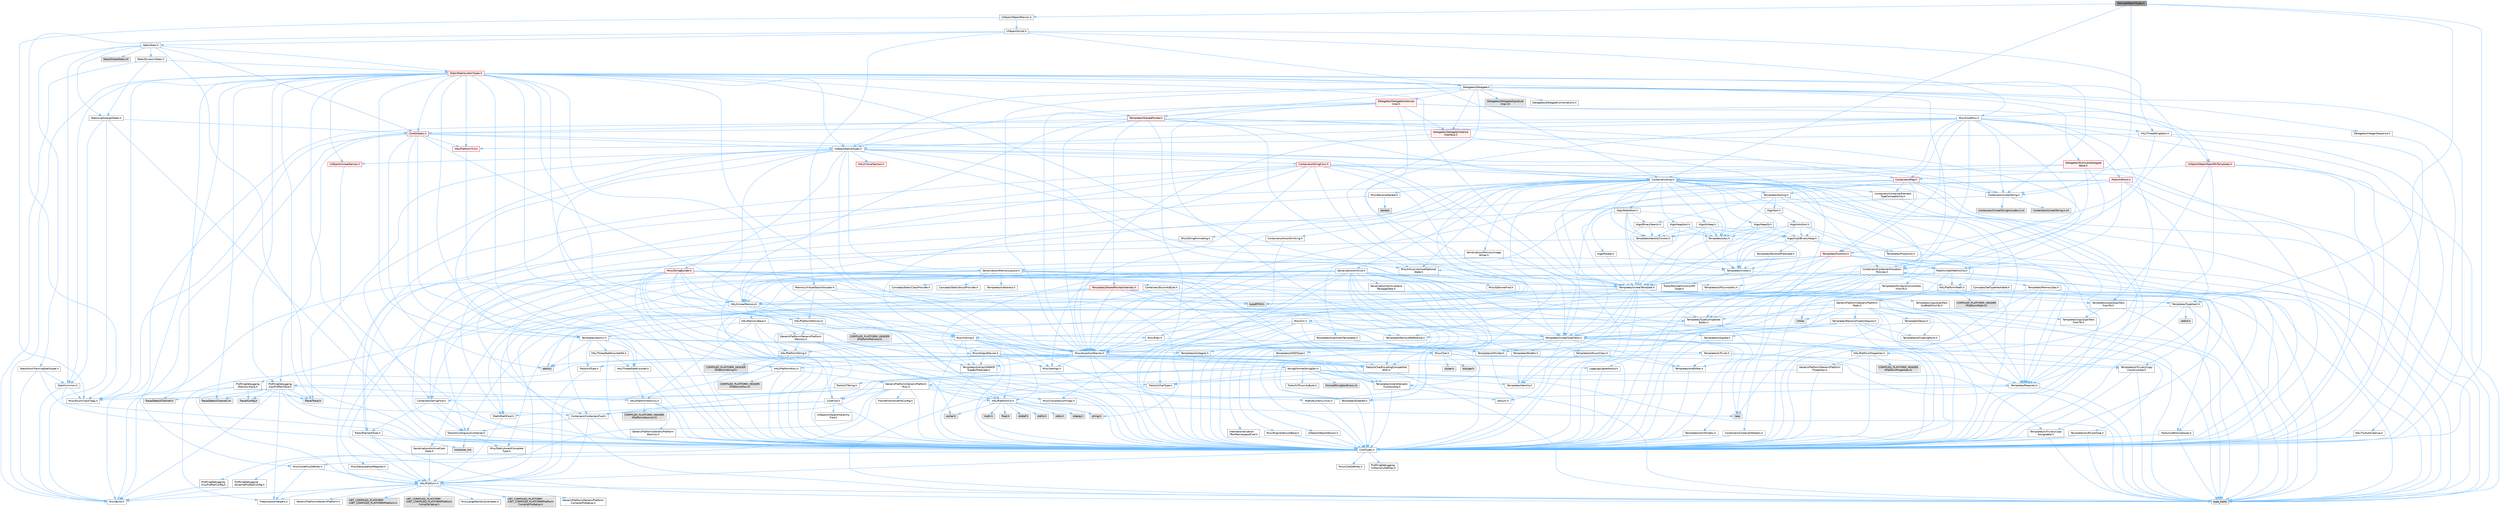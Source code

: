 digraph "RemoteObjectTypes.h"
{
 // INTERACTIVE_SVG=YES
 // LATEX_PDF_SIZE
  bgcolor="transparent";
  edge [fontname=Helvetica,fontsize=10,labelfontname=Helvetica,labelfontsize=10];
  node [fontname=Helvetica,fontsize=10,shape=box,height=0.2,width=0.4];
  Node1 [id="Node000001",label="RemoteObjectTypes.h",height=0.2,width=0.4,color="gray40", fillcolor="grey60", style="filled", fontcolor="black",tooltip=" "];
  Node1 -> Node2 [id="edge1_Node000001_Node000002",color="steelblue1",style="solid",tooltip=" "];
  Node2 [id="Node000002",label="CoreTypes.h",height=0.2,width=0.4,color="grey40", fillcolor="white", style="filled",URL="$dc/dec/CoreTypes_8h.html",tooltip=" "];
  Node2 -> Node3 [id="edge2_Node000002_Node000003",color="steelblue1",style="solid",tooltip=" "];
  Node3 [id="Node000003",label="HAL/Platform.h",height=0.2,width=0.4,color="grey40", fillcolor="white", style="filled",URL="$d9/dd0/Platform_8h.html",tooltip=" "];
  Node3 -> Node4 [id="edge3_Node000003_Node000004",color="steelblue1",style="solid",tooltip=" "];
  Node4 [id="Node000004",label="Misc/Build.h",height=0.2,width=0.4,color="grey40", fillcolor="white", style="filled",URL="$d3/dbb/Build_8h.html",tooltip=" "];
  Node3 -> Node5 [id="edge4_Node000003_Node000005",color="steelblue1",style="solid",tooltip=" "];
  Node5 [id="Node000005",label="Misc/LargeWorldCoordinates.h",height=0.2,width=0.4,color="grey40", fillcolor="white", style="filled",URL="$d2/dcb/LargeWorldCoordinates_8h.html",tooltip=" "];
  Node3 -> Node6 [id="edge5_Node000003_Node000006",color="steelblue1",style="solid",tooltip=" "];
  Node6 [id="Node000006",label="type_traits",height=0.2,width=0.4,color="grey60", fillcolor="#E0E0E0", style="filled",tooltip=" "];
  Node3 -> Node7 [id="edge6_Node000003_Node000007",color="steelblue1",style="solid",tooltip=" "];
  Node7 [id="Node000007",label="PreprocessorHelpers.h",height=0.2,width=0.4,color="grey40", fillcolor="white", style="filled",URL="$db/ddb/PreprocessorHelpers_8h.html",tooltip=" "];
  Node3 -> Node8 [id="edge7_Node000003_Node000008",color="steelblue1",style="solid",tooltip=" "];
  Node8 [id="Node000008",label="UBT_COMPILED_PLATFORM\l/UBT_COMPILED_PLATFORMPlatform\lCompilerPreSetup.h",height=0.2,width=0.4,color="grey60", fillcolor="#E0E0E0", style="filled",tooltip=" "];
  Node3 -> Node9 [id="edge8_Node000003_Node000009",color="steelblue1",style="solid",tooltip=" "];
  Node9 [id="Node000009",label="GenericPlatform/GenericPlatform\lCompilerPreSetup.h",height=0.2,width=0.4,color="grey40", fillcolor="white", style="filled",URL="$d9/dc8/GenericPlatformCompilerPreSetup_8h.html",tooltip=" "];
  Node3 -> Node10 [id="edge9_Node000003_Node000010",color="steelblue1",style="solid",tooltip=" "];
  Node10 [id="Node000010",label="GenericPlatform/GenericPlatform.h",height=0.2,width=0.4,color="grey40", fillcolor="white", style="filled",URL="$d6/d84/GenericPlatform_8h.html",tooltip=" "];
  Node3 -> Node11 [id="edge10_Node000003_Node000011",color="steelblue1",style="solid",tooltip=" "];
  Node11 [id="Node000011",label="UBT_COMPILED_PLATFORM\l/UBT_COMPILED_PLATFORMPlatform.h",height=0.2,width=0.4,color="grey60", fillcolor="#E0E0E0", style="filled",tooltip=" "];
  Node3 -> Node12 [id="edge11_Node000003_Node000012",color="steelblue1",style="solid",tooltip=" "];
  Node12 [id="Node000012",label="UBT_COMPILED_PLATFORM\l/UBT_COMPILED_PLATFORMPlatform\lCompilerSetup.h",height=0.2,width=0.4,color="grey60", fillcolor="#E0E0E0", style="filled",tooltip=" "];
  Node2 -> Node13 [id="edge12_Node000002_Node000013",color="steelblue1",style="solid",tooltip=" "];
  Node13 [id="Node000013",label="ProfilingDebugging\l/UMemoryDefines.h",height=0.2,width=0.4,color="grey40", fillcolor="white", style="filled",URL="$d2/da2/UMemoryDefines_8h.html",tooltip=" "];
  Node2 -> Node14 [id="edge13_Node000002_Node000014",color="steelblue1",style="solid",tooltip=" "];
  Node14 [id="Node000014",label="Misc/CoreMiscDefines.h",height=0.2,width=0.4,color="grey40", fillcolor="white", style="filled",URL="$da/d38/CoreMiscDefines_8h.html",tooltip=" "];
  Node14 -> Node3 [id="edge14_Node000014_Node000003",color="steelblue1",style="solid",tooltip=" "];
  Node14 -> Node7 [id="edge15_Node000014_Node000007",color="steelblue1",style="solid",tooltip=" "];
  Node2 -> Node15 [id="edge16_Node000002_Node000015",color="steelblue1",style="solid",tooltip=" "];
  Node15 [id="Node000015",label="Misc/CoreDefines.h",height=0.2,width=0.4,color="grey40", fillcolor="white", style="filled",URL="$d3/dd2/CoreDefines_8h.html",tooltip=" "];
  Node1 -> Node16 [id="edge17_Node000001_Node000016",color="steelblue1",style="solid",tooltip=" "];
  Node16 [id="Node000016",label="Templates/TypeHash.h",height=0.2,width=0.4,color="grey40", fillcolor="white", style="filled",URL="$d1/d62/TypeHash_8h.html",tooltip=" "];
  Node16 -> Node2 [id="edge18_Node000016_Node000002",color="steelblue1",style="solid",tooltip=" "];
  Node16 -> Node17 [id="edge19_Node000016_Node000017",color="steelblue1",style="solid",tooltip=" "];
  Node17 [id="Node000017",label="Templates/Requires.h",height=0.2,width=0.4,color="grey40", fillcolor="white", style="filled",URL="$dc/d96/Requires_8h.html",tooltip=" "];
  Node17 -> Node18 [id="edge20_Node000017_Node000018",color="steelblue1",style="solid",tooltip=" "];
  Node18 [id="Node000018",label="Templates/EnableIf.h",height=0.2,width=0.4,color="grey40", fillcolor="white", style="filled",URL="$d7/d60/EnableIf_8h.html",tooltip=" "];
  Node18 -> Node2 [id="edge21_Node000018_Node000002",color="steelblue1",style="solid",tooltip=" "];
  Node17 -> Node6 [id="edge22_Node000017_Node000006",color="steelblue1",style="solid",tooltip=" "];
  Node16 -> Node19 [id="edge23_Node000016_Node000019",color="steelblue1",style="solid",tooltip=" "];
  Node19 [id="Node000019",label="Misc/Crc.h",height=0.2,width=0.4,color="grey40", fillcolor="white", style="filled",URL="$d4/dd2/Crc_8h.html",tooltip=" "];
  Node19 -> Node2 [id="edge24_Node000019_Node000002",color="steelblue1",style="solid",tooltip=" "];
  Node19 -> Node20 [id="edge25_Node000019_Node000020",color="steelblue1",style="solid",tooltip=" "];
  Node20 [id="Node000020",label="HAL/PlatformString.h",height=0.2,width=0.4,color="grey40", fillcolor="white", style="filled",URL="$db/db5/PlatformString_8h.html",tooltip=" "];
  Node20 -> Node2 [id="edge26_Node000020_Node000002",color="steelblue1",style="solid",tooltip=" "];
  Node20 -> Node21 [id="edge27_Node000020_Node000021",color="steelblue1",style="solid",tooltip=" "];
  Node21 [id="Node000021",label="COMPILED_PLATFORM_HEADER\l(PlatformString.h)",height=0.2,width=0.4,color="grey60", fillcolor="#E0E0E0", style="filled",tooltip=" "];
  Node19 -> Node22 [id="edge28_Node000019_Node000022",color="steelblue1",style="solid",tooltip=" "];
  Node22 [id="Node000022",label="Misc/AssertionMacros.h",height=0.2,width=0.4,color="grey40", fillcolor="white", style="filled",URL="$d0/dfa/AssertionMacros_8h.html",tooltip=" "];
  Node22 -> Node2 [id="edge29_Node000022_Node000002",color="steelblue1",style="solid",tooltip=" "];
  Node22 -> Node3 [id="edge30_Node000022_Node000003",color="steelblue1",style="solid",tooltip=" "];
  Node22 -> Node23 [id="edge31_Node000022_Node000023",color="steelblue1",style="solid",tooltip=" "];
  Node23 [id="Node000023",label="HAL/PlatformMisc.h",height=0.2,width=0.4,color="grey40", fillcolor="white", style="filled",URL="$d0/df5/PlatformMisc_8h.html",tooltip=" "];
  Node23 -> Node2 [id="edge32_Node000023_Node000002",color="steelblue1",style="solid",tooltip=" "];
  Node23 -> Node24 [id="edge33_Node000023_Node000024",color="steelblue1",style="solid",tooltip=" "];
  Node24 [id="Node000024",label="GenericPlatform/GenericPlatform\lMisc.h",height=0.2,width=0.4,color="grey40", fillcolor="white", style="filled",URL="$db/d9a/GenericPlatformMisc_8h.html",tooltip=" "];
  Node24 -> Node25 [id="edge34_Node000024_Node000025",color="steelblue1",style="solid",tooltip=" "];
  Node25 [id="Node000025",label="Containers/StringFwd.h",height=0.2,width=0.4,color="grey40", fillcolor="white", style="filled",URL="$df/d37/StringFwd_8h.html",tooltip=" "];
  Node25 -> Node2 [id="edge35_Node000025_Node000002",color="steelblue1",style="solid",tooltip=" "];
  Node25 -> Node26 [id="edge36_Node000025_Node000026",color="steelblue1",style="solid",tooltip=" "];
  Node26 [id="Node000026",label="Traits/ElementType.h",height=0.2,width=0.4,color="grey40", fillcolor="white", style="filled",URL="$d5/d4f/ElementType_8h.html",tooltip=" "];
  Node26 -> Node3 [id="edge37_Node000026_Node000003",color="steelblue1",style="solid",tooltip=" "];
  Node26 -> Node27 [id="edge38_Node000026_Node000027",color="steelblue1",style="solid",tooltip=" "];
  Node27 [id="Node000027",label="initializer_list",height=0.2,width=0.4,color="grey60", fillcolor="#E0E0E0", style="filled",tooltip=" "];
  Node26 -> Node6 [id="edge39_Node000026_Node000006",color="steelblue1",style="solid",tooltip=" "];
  Node25 -> Node28 [id="edge40_Node000025_Node000028",color="steelblue1",style="solid",tooltip=" "];
  Node28 [id="Node000028",label="Traits/IsContiguousContainer.h",height=0.2,width=0.4,color="grey40", fillcolor="white", style="filled",URL="$d5/d3c/IsContiguousContainer_8h.html",tooltip=" "];
  Node28 -> Node2 [id="edge41_Node000028_Node000002",color="steelblue1",style="solid",tooltip=" "];
  Node28 -> Node29 [id="edge42_Node000028_Node000029",color="steelblue1",style="solid",tooltip=" "];
  Node29 [id="Node000029",label="Misc/StaticAssertComplete\lType.h",height=0.2,width=0.4,color="grey40", fillcolor="white", style="filled",URL="$d5/d4e/StaticAssertCompleteType_8h.html",tooltip=" "];
  Node28 -> Node27 [id="edge43_Node000028_Node000027",color="steelblue1",style="solid",tooltip=" "];
  Node24 -> Node30 [id="edge44_Node000024_Node000030",color="steelblue1",style="solid",tooltip=" "];
  Node30 [id="Node000030",label="CoreFwd.h",height=0.2,width=0.4,color="grey40", fillcolor="white", style="filled",URL="$d1/d1e/CoreFwd_8h.html",tooltip=" "];
  Node30 -> Node2 [id="edge45_Node000030_Node000002",color="steelblue1",style="solid",tooltip=" "];
  Node30 -> Node31 [id="edge46_Node000030_Node000031",color="steelblue1",style="solid",tooltip=" "];
  Node31 [id="Node000031",label="Containers/ContainersFwd.h",height=0.2,width=0.4,color="grey40", fillcolor="white", style="filled",URL="$d4/d0a/ContainersFwd_8h.html",tooltip=" "];
  Node31 -> Node3 [id="edge47_Node000031_Node000003",color="steelblue1",style="solid",tooltip=" "];
  Node31 -> Node2 [id="edge48_Node000031_Node000002",color="steelblue1",style="solid",tooltip=" "];
  Node31 -> Node28 [id="edge49_Node000031_Node000028",color="steelblue1",style="solid",tooltip=" "];
  Node30 -> Node32 [id="edge50_Node000030_Node000032",color="steelblue1",style="solid",tooltip=" "];
  Node32 [id="Node000032",label="Math/MathFwd.h",height=0.2,width=0.4,color="grey40", fillcolor="white", style="filled",URL="$d2/d10/MathFwd_8h.html",tooltip=" "];
  Node32 -> Node3 [id="edge51_Node000032_Node000003",color="steelblue1",style="solid",tooltip=" "];
  Node30 -> Node33 [id="edge52_Node000030_Node000033",color="steelblue1",style="solid",tooltip=" "];
  Node33 [id="Node000033",label="UObject/UObjectHierarchy\lFwd.h",height=0.2,width=0.4,color="grey40", fillcolor="white", style="filled",URL="$d3/d13/UObjectHierarchyFwd_8h.html",tooltip=" "];
  Node24 -> Node2 [id="edge53_Node000024_Node000002",color="steelblue1",style="solid",tooltip=" "];
  Node24 -> Node34 [id="edge54_Node000024_Node000034",color="steelblue1",style="solid",tooltip=" "];
  Node34 [id="Node000034",label="FramePro/FrameProConfig.h",height=0.2,width=0.4,color="grey40", fillcolor="white", style="filled",URL="$d7/d90/FrameProConfig_8h.html",tooltip=" "];
  Node24 -> Node35 [id="edge55_Node000024_Node000035",color="steelblue1",style="solid",tooltip=" "];
  Node35 [id="Node000035",label="HAL/PlatformCrt.h",height=0.2,width=0.4,color="grey40", fillcolor="white", style="filled",URL="$d8/d75/PlatformCrt_8h.html",tooltip=" "];
  Node35 -> Node36 [id="edge56_Node000035_Node000036",color="steelblue1",style="solid",tooltip=" "];
  Node36 [id="Node000036",label="new",height=0.2,width=0.4,color="grey60", fillcolor="#E0E0E0", style="filled",tooltip=" "];
  Node35 -> Node37 [id="edge57_Node000035_Node000037",color="steelblue1",style="solid",tooltip=" "];
  Node37 [id="Node000037",label="wchar.h",height=0.2,width=0.4,color="grey60", fillcolor="#E0E0E0", style="filled",tooltip=" "];
  Node35 -> Node38 [id="edge58_Node000035_Node000038",color="steelblue1",style="solid",tooltip=" "];
  Node38 [id="Node000038",label="stddef.h",height=0.2,width=0.4,color="grey60", fillcolor="#E0E0E0", style="filled",tooltip=" "];
  Node35 -> Node39 [id="edge59_Node000035_Node000039",color="steelblue1",style="solid",tooltip=" "];
  Node39 [id="Node000039",label="stdlib.h",height=0.2,width=0.4,color="grey60", fillcolor="#E0E0E0", style="filled",tooltip=" "];
  Node35 -> Node40 [id="edge60_Node000035_Node000040",color="steelblue1",style="solid",tooltip=" "];
  Node40 [id="Node000040",label="stdio.h",height=0.2,width=0.4,color="grey60", fillcolor="#E0E0E0", style="filled",tooltip=" "];
  Node35 -> Node41 [id="edge61_Node000035_Node000041",color="steelblue1",style="solid",tooltip=" "];
  Node41 [id="Node000041",label="stdarg.h",height=0.2,width=0.4,color="grey60", fillcolor="#E0E0E0", style="filled",tooltip=" "];
  Node35 -> Node42 [id="edge62_Node000035_Node000042",color="steelblue1",style="solid",tooltip=" "];
  Node42 [id="Node000042",label="math.h",height=0.2,width=0.4,color="grey60", fillcolor="#E0E0E0", style="filled",tooltip=" "];
  Node35 -> Node43 [id="edge63_Node000035_Node000043",color="steelblue1",style="solid",tooltip=" "];
  Node43 [id="Node000043",label="float.h",height=0.2,width=0.4,color="grey60", fillcolor="#E0E0E0", style="filled",tooltip=" "];
  Node35 -> Node44 [id="edge64_Node000035_Node000044",color="steelblue1",style="solid",tooltip=" "];
  Node44 [id="Node000044",label="string.h",height=0.2,width=0.4,color="grey60", fillcolor="#E0E0E0", style="filled",tooltip=" "];
  Node24 -> Node45 [id="edge65_Node000024_Node000045",color="steelblue1",style="solid",tooltip=" "];
  Node45 [id="Node000045",label="Math/NumericLimits.h",height=0.2,width=0.4,color="grey40", fillcolor="white", style="filled",URL="$df/d1b/NumericLimits_8h.html",tooltip=" "];
  Node45 -> Node2 [id="edge66_Node000045_Node000002",color="steelblue1",style="solid",tooltip=" "];
  Node24 -> Node46 [id="edge67_Node000024_Node000046",color="steelblue1",style="solid",tooltip=" "];
  Node46 [id="Node000046",label="Misc/CompressionFlags.h",height=0.2,width=0.4,color="grey40", fillcolor="white", style="filled",URL="$d9/d76/CompressionFlags_8h.html",tooltip=" "];
  Node24 -> Node47 [id="edge68_Node000024_Node000047",color="steelblue1",style="solid",tooltip=" "];
  Node47 [id="Node000047",label="Misc/EnumClassFlags.h",height=0.2,width=0.4,color="grey40", fillcolor="white", style="filled",URL="$d8/de7/EnumClassFlags_8h.html",tooltip=" "];
  Node24 -> Node48 [id="edge69_Node000024_Node000048",color="steelblue1",style="solid",tooltip=" "];
  Node48 [id="Node000048",label="ProfilingDebugging\l/CsvProfilerConfig.h",height=0.2,width=0.4,color="grey40", fillcolor="white", style="filled",URL="$d3/d88/CsvProfilerConfig_8h.html",tooltip=" "];
  Node48 -> Node4 [id="edge70_Node000048_Node000004",color="steelblue1",style="solid",tooltip=" "];
  Node24 -> Node49 [id="edge71_Node000024_Node000049",color="steelblue1",style="solid",tooltip=" "];
  Node49 [id="Node000049",label="ProfilingDebugging\l/ExternalProfilerConfig.h",height=0.2,width=0.4,color="grey40", fillcolor="white", style="filled",URL="$d3/dbb/ExternalProfilerConfig_8h.html",tooltip=" "];
  Node49 -> Node4 [id="edge72_Node000049_Node000004",color="steelblue1",style="solid",tooltip=" "];
  Node23 -> Node50 [id="edge73_Node000023_Node000050",color="steelblue1",style="solid",tooltip=" "];
  Node50 [id="Node000050",label="COMPILED_PLATFORM_HEADER\l(PlatformMisc.h)",height=0.2,width=0.4,color="grey60", fillcolor="#E0E0E0", style="filled",tooltip=" "];
  Node23 -> Node51 [id="edge74_Node000023_Node000051",color="steelblue1",style="solid",tooltip=" "];
  Node51 [id="Node000051",label="ProfilingDebugging\l/CpuProfilerTrace.h",height=0.2,width=0.4,color="grey40", fillcolor="white", style="filled",URL="$da/dcb/CpuProfilerTrace_8h.html",tooltip=" "];
  Node51 -> Node2 [id="edge75_Node000051_Node000002",color="steelblue1",style="solid",tooltip=" "];
  Node51 -> Node31 [id="edge76_Node000051_Node000031",color="steelblue1",style="solid",tooltip=" "];
  Node51 -> Node52 [id="edge77_Node000051_Node000052",color="steelblue1",style="solid",tooltip=" "];
  Node52 [id="Node000052",label="HAL/PlatformAtomics.h",height=0.2,width=0.4,color="grey40", fillcolor="white", style="filled",URL="$d3/d36/PlatformAtomics_8h.html",tooltip=" "];
  Node52 -> Node2 [id="edge78_Node000052_Node000002",color="steelblue1",style="solid",tooltip=" "];
  Node52 -> Node53 [id="edge79_Node000052_Node000053",color="steelblue1",style="solid",tooltip=" "];
  Node53 [id="Node000053",label="GenericPlatform/GenericPlatform\lAtomics.h",height=0.2,width=0.4,color="grey40", fillcolor="white", style="filled",URL="$da/d72/GenericPlatformAtomics_8h.html",tooltip=" "];
  Node53 -> Node2 [id="edge80_Node000053_Node000002",color="steelblue1",style="solid",tooltip=" "];
  Node52 -> Node54 [id="edge81_Node000052_Node000054",color="steelblue1",style="solid",tooltip=" "];
  Node54 [id="Node000054",label="COMPILED_PLATFORM_HEADER\l(PlatformAtomics.h)",height=0.2,width=0.4,color="grey60", fillcolor="#E0E0E0", style="filled",tooltip=" "];
  Node51 -> Node7 [id="edge82_Node000051_Node000007",color="steelblue1",style="solid",tooltip=" "];
  Node51 -> Node4 [id="edge83_Node000051_Node000004",color="steelblue1",style="solid",tooltip=" "];
  Node51 -> Node55 [id="edge84_Node000051_Node000055",color="steelblue1",style="solid",tooltip=" "];
  Node55 [id="Node000055",label="Trace/Config.h",height=0.2,width=0.4,color="grey60", fillcolor="#E0E0E0", style="filled",tooltip=" "];
  Node51 -> Node56 [id="edge85_Node000051_Node000056",color="steelblue1",style="solid",tooltip=" "];
  Node56 [id="Node000056",label="Trace/Detail/Channel.h",height=0.2,width=0.4,color="grey60", fillcolor="#E0E0E0", style="filled",tooltip=" "];
  Node51 -> Node57 [id="edge86_Node000051_Node000057",color="steelblue1",style="solid",tooltip=" "];
  Node57 [id="Node000057",label="Trace/Detail/Channel.inl",height=0.2,width=0.4,color="grey60", fillcolor="#E0E0E0", style="filled",tooltip=" "];
  Node51 -> Node58 [id="edge87_Node000051_Node000058",color="steelblue1",style="solid",tooltip=" "];
  Node58 [id="Node000058",label="Trace/Trace.h",height=0.2,width=0.4,color="grey60", fillcolor="#E0E0E0", style="filled",tooltip=" "];
  Node22 -> Node7 [id="edge88_Node000022_Node000007",color="steelblue1",style="solid",tooltip=" "];
  Node22 -> Node18 [id="edge89_Node000022_Node000018",color="steelblue1",style="solid",tooltip=" "];
  Node22 -> Node59 [id="edge90_Node000022_Node000059",color="steelblue1",style="solid",tooltip=" "];
  Node59 [id="Node000059",label="Templates/IsArrayOrRefOf\lTypeByPredicate.h",height=0.2,width=0.4,color="grey40", fillcolor="white", style="filled",URL="$d6/da1/IsArrayOrRefOfTypeByPredicate_8h.html",tooltip=" "];
  Node59 -> Node2 [id="edge91_Node000059_Node000002",color="steelblue1",style="solid",tooltip=" "];
  Node22 -> Node60 [id="edge92_Node000022_Node000060",color="steelblue1",style="solid",tooltip=" "];
  Node60 [id="Node000060",label="Templates/IsValidVariadic\lFunctionArg.h",height=0.2,width=0.4,color="grey40", fillcolor="white", style="filled",URL="$d0/dc8/IsValidVariadicFunctionArg_8h.html",tooltip=" "];
  Node60 -> Node2 [id="edge93_Node000060_Node000002",color="steelblue1",style="solid",tooltip=" "];
  Node60 -> Node61 [id="edge94_Node000060_Node000061",color="steelblue1",style="solid",tooltip=" "];
  Node61 [id="Node000061",label="IsEnum.h",height=0.2,width=0.4,color="grey40", fillcolor="white", style="filled",URL="$d4/de5/IsEnum_8h.html",tooltip=" "];
  Node60 -> Node6 [id="edge95_Node000060_Node000006",color="steelblue1",style="solid",tooltip=" "];
  Node22 -> Node62 [id="edge96_Node000022_Node000062",color="steelblue1",style="solid",tooltip=" "];
  Node62 [id="Node000062",label="Traits/IsCharEncodingCompatible\lWith.h",height=0.2,width=0.4,color="grey40", fillcolor="white", style="filled",URL="$df/dd1/IsCharEncodingCompatibleWith_8h.html",tooltip=" "];
  Node62 -> Node6 [id="edge97_Node000062_Node000006",color="steelblue1",style="solid",tooltip=" "];
  Node62 -> Node63 [id="edge98_Node000062_Node000063",color="steelblue1",style="solid",tooltip=" "];
  Node63 [id="Node000063",label="Traits/IsCharType.h",height=0.2,width=0.4,color="grey40", fillcolor="white", style="filled",URL="$db/d51/IsCharType_8h.html",tooltip=" "];
  Node63 -> Node2 [id="edge99_Node000063_Node000002",color="steelblue1",style="solid",tooltip=" "];
  Node22 -> Node64 [id="edge100_Node000022_Node000064",color="steelblue1",style="solid",tooltip=" "];
  Node64 [id="Node000064",label="Misc/VarArgs.h",height=0.2,width=0.4,color="grey40", fillcolor="white", style="filled",URL="$d5/d6f/VarArgs_8h.html",tooltip=" "];
  Node64 -> Node2 [id="edge101_Node000064_Node000002",color="steelblue1",style="solid",tooltip=" "];
  Node22 -> Node65 [id="edge102_Node000022_Node000065",color="steelblue1",style="solid",tooltip=" "];
  Node65 [id="Node000065",label="String/FormatStringSan.h",height=0.2,width=0.4,color="grey40", fillcolor="white", style="filled",URL="$d3/d8b/FormatStringSan_8h.html",tooltip=" "];
  Node65 -> Node6 [id="edge103_Node000065_Node000006",color="steelblue1",style="solid",tooltip=" "];
  Node65 -> Node2 [id="edge104_Node000065_Node000002",color="steelblue1",style="solid",tooltip=" "];
  Node65 -> Node17 [id="edge105_Node000065_Node000017",color="steelblue1",style="solid",tooltip=" "];
  Node65 -> Node66 [id="edge106_Node000065_Node000066",color="steelblue1",style="solid",tooltip=" "];
  Node66 [id="Node000066",label="Templates/Identity.h",height=0.2,width=0.4,color="grey40", fillcolor="white", style="filled",URL="$d0/dd5/Identity_8h.html",tooltip=" "];
  Node65 -> Node60 [id="edge107_Node000065_Node000060",color="steelblue1",style="solid",tooltip=" "];
  Node65 -> Node63 [id="edge108_Node000065_Node000063",color="steelblue1",style="solid",tooltip=" "];
  Node65 -> Node67 [id="edge109_Node000065_Node000067",color="steelblue1",style="solid",tooltip=" "];
  Node67 [id="Node000067",label="Traits/IsTEnumAsByte.h",height=0.2,width=0.4,color="grey40", fillcolor="white", style="filled",URL="$d1/de6/IsTEnumAsByte_8h.html",tooltip=" "];
  Node65 -> Node68 [id="edge110_Node000065_Node000068",color="steelblue1",style="solid",tooltip=" "];
  Node68 [id="Node000068",label="Traits/IsTString.h",height=0.2,width=0.4,color="grey40", fillcolor="white", style="filled",URL="$d0/df8/IsTString_8h.html",tooltip=" "];
  Node68 -> Node31 [id="edge111_Node000068_Node000031",color="steelblue1",style="solid",tooltip=" "];
  Node65 -> Node31 [id="edge112_Node000065_Node000031",color="steelblue1",style="solid",tooltip=" "];
  Node65 -> Node69 [id="edge113_Node000065_Node000069",color="steelblue1",style="solid",tooltip=" "];
  Node69 [id="Node000069",label="FormatStringSanErrors.inl",height=0.2,width=0.4,color="grey60", fillcolor="#E0E0E0", style="filled",tooltip=" "];
  Node22 -> Node70 [id="edge114_Node000022_Node000070",color="steelblue1",style="solid",tooltip=" "];
  Node70 [id="Node000070",label="atomic",height=0.2,width=0.4,color="grey60", fillcolor="#E0E0E0", style="filled",tooltip=" "];
  Node19 -> Node71 [id="edge115_Node000019_Node000071",color="steelblue1",style="solid",tooltip=" "];
  Node71 [id="Node000071",label="Misc/CString.h",height=0.2,width=0.4,color="grey40", fillcolor="white", style="filled",URL="$d2/d49/CString_8h.html",tooltip=" "];
  Node71 -> Node2 [id="edge116_Node000071_Node000002",color="steelblue1",style="solid",tooltip=" "];
  Node71 -> Node35 [id="edge117_Node000071_Node000035",color="steelblue1",style="solid",tooltip=" "];
  Node71 -> Node20 [id="edge118_Node000071_Node000020",color="steelblue1",style="solid",tooltip=" "];
  Node71 -> Node22 [id="edge119_Node000071_Node000022",color="steelblue1",style="solid",tooltip=" "];
  Node71 -> Node72 [id="edge120_Node000071_Node000072",color="steelblue1",style="solid",tooltip=" "];
  Node72 [id="Node000072",label="Misc/Char.h",height=0.2,width=0.4,color="grey40", fillcolor="white", style="filled",URL="$d0/d58/Char_8h.html",tooltip=" "];
  Node72 -> Node2 [id="edge121_Node000072_Node000002",color="steelblue1",style="solid",tooltip=" "];
  Node72 -> Node73 [id="edge122_Node000072_Node000073",color="steelblue1",style="solid",tooltip=" "];
  Node73 [id="Node000073",label="Traits/IntType.h",height=0.2,width=0.4,color="grey40", fillcolor="white", style="filled",URL="$d7/deb/IntType_8h.html",tooltip=" "];
  Node73 -> Node3 [id="edge123_Node000073_Node000003",color="steelblue1",style="solid",tooltip=" "];
  Node72 -> Node74 [id="edge124_Node000072_Node000074",color="steelblue1",style="solid",tooltip=" "];
  Node74 [id="Node000074",label="ctype.h",height=0.2,width=0.4,color="grey60", fillcolor="#E0E0E0", style="filled",tooltip=" "];
  Node72 -> Node75 [id="edge125_Node000072_Node000075",color="steelblue1",style="solid",tooltip=" "];
  Node75 [id="Node000075",label="wctype.h",height=0.2,width=0.4,color="grey60", fillcolor="#E0E0E0", style="filled",tooltip=" "];
  Node72 -> Node6 [id="edge126_Node000072_Node000006",color="steelblue1",style="solid",tooltip=" "];
  Node71 -> Node64 [id="edge127_Node000071_Node000064",color="steelblue1",style="solid",tooltip=" "];
  Node71 -> Node59 [id="edge128_Node000071_Node000059",color="steelblue1",style="solid",tooltip=" "];
  Node71 -> Node60 [id="edge129_Node000071_Node000060",color="steelblue1",style="solid",tooltip=" "];
  Node71 -> Node62 [id="edge130_Node000071_Node000062",color="steelblue1",style="solid",tooltip=" "];
  Node19 -> Node72 [id="edge131_Node000019_Node000072",color="steelblue1",style="solid",tooltip=" "];
  Node19 -> Node76 [id="edge132_Node000019_Node000076",color="steelblue1",style="solid",tooltip=" "];
  Node76 [id="Node000076",label="Templates/UnrealTypeTraits.h",height=0.2,width=0.4,color="grey40", fillcolor="white", style="filled",URL="$d2/d2d/UnrealTypeTraits_8h.html",tooltip=" "];
  Node76 -> Node2 [id="edge133_Node000076_Node000002",color="steelblue1",style="solid",tooltip=" "];
  Node76 -> Node77 [id="edge134_Node000076_Node000077",color="steelblue1",style="solid",tooltip=" "];
  Node77 [id="Node000077",label="Templates/IsPointer.h",height=0.2,width=0.4,color="grey40", fillcolor="white", style="filled",URL="$d7/d05/IsPointer_8h.html",tooltip=" "];
  Node77 -> Node2 [id="edge135_Node000077_Node000002",color="steelblue1",style="solid",tooltip=" "];
  Node76 -> Node22 [id="edge136_Node000076_Node000022",color="steelblue1",style="solid",tooltip=" "];
  Node76 -> Node78 [id="edge137_Node000076_Node000078",color="steelblue1",style="solid",tooltip=" "];
  Node78 [id="Node000078",label="Templates/AndOrNot.h",height=0.2,width=0.4,color="grey40", fillcolor="white", style="filled",URL="$db/d0a/AndOrNot_8h.html",tooltip=" "];
  Node78 -> Node2 [id="edge138_Node000078_Node000002",color="steelblue1",style="solid",tooltip=" "];
  Node76 -> Node18 [id="edge139_Node000076_Node000018",color="steelblue1",style="solid",tooltip=" "];
  Node76 -> Node79 [id="edge140_Node000076_Node000079",color="steelblue1",style="solid",tooltip=" "];
  Node79 [id="Node000079",label="Templates/IsArithmetic.h",height=0.2,width=0.4,color="grey40", fillcolor="white", style="filled",URL="$d2/d5d/IsArithmetic_8h.html",tooltip=" "];
  Node79 -> Node2 [id="edge141_Node000079_Node000002",color="steelblue1",style="solid",tooltip=" "];
  Node76 -> Node61 [id="edge142_Node000076_Node000061",color="steelblue1",style="solid",tooltip=" "];
  Node76 -> Node80 [id="edge143_Node000076_Node000080",color="steelblue1",style="solid",tooltip=" "];
  Node80 [id="Node000080",label="Templates/Models.h",height=0.2,width=0.4,color="grey40", fillcolor="white", style="filled",URL="$d3/d0c/Models_8h.html",tooltip=" "];
  Node80 -> Node66 [id="edge144_Node000080_Node000066",color="steelblue1",style="solid",tooltip=" "];
  Node76 -> Node81 [id="edge145_Node000076_Node000081",color="steelblue1",style="solid",tooltip=" "];
  Node81 [id="Node000081",label="Templates/IsPODType.h",height=0.2,width=0.4,color="grey40", fillcolor="white", style="filled",URL="$d7/db1/IsPODType_8h.html",tooltip=" "];
  Node81 -> Node2 [id="edge146_Node000081_Node000002",color="steelblue1",style="solid",tooltip=" "];
  Node76 -> Node82 [id="edge147_Node000076_Node000082",color="steelblue1",style="solid",tooltip=" "];
  Node82 [id="Node000082",label="Templates/IsUECoreType.h",height=0.2,width=0.4,color="grey40", fillcolor="white", style="filled",URL="$d1/db8/IsUECoreType_8h.html",tooltip=" "];
  Node82 -> Node2 [id="edge148_Node000082_Node000002",color="steelblue1",style="solid",tooltip=" "];
  Node82 -> Node6 [id="edge149_Node000082_Node000006",color="steelblue1",style="solid",tooltip=" "];
  Node76 -> Node83 [id="edge150_Node000076_Node000083",color="steelblue1",style="solid",tooltip=" "];
  Node83 [id="Node000083",label="Templates/IsTriviallyCopy\lConstructible.h",height=0.2,width=0.4,color="grey40", fillcolor="white", style="filled",URL="$d3/d78/IsTriviallyCopyConstructible_8h.html",tooltip=" "];
  Node83 -> Node2 [id="edge151_Node000083_Node000002",color="steelblue1",style="solid",tooltip=" "];
  Node83 -> Node6 [id="edge152_Node000083_Node000006",color="steelblue1",style="solid",tooltip=" "];
  Node19 -> Node63 [id="edge153_Node000019_Node000063",color="steelblue1",style="solid",tooltip=" "];
  Node16 -> Node84 [id="edge154_Node000016_Node000084",color="steelblue1",style="solid",tooltip=" "];
  Node84 [id="Node000084",label="stdint.h",height=0.2,width=0.4,color="grey60", fillcolor="#E0E0E0", style="filled",tooltip=" "];
  Node16 -> Node6 [id="edge155_Node000016_Node000006",color="steelblue1",style="solid",tooltip=" "];
  Node1 -> Node85 [id="edge156_Node000001_Node000085",color="steelblue1",style="solid",tooltip=" "];
  Node85 [id="Node000085",label="Containers/Array.h",height=0.2,width=0.4,color="grey40", fillcolor="white", style="filled",URL="$df/dd0/Array_8h.html",tooltip=" "];
  Node85 -> Node2 [id="edge157_Node000085_Node000002",color="steelblue1",style="solid",tooltip=" "];
  Node85 -> Node22 [id="edge158_Node000085_Node000022",color="steelblue1",style="solid",tooltip=" "];
  Node85 -> Node86 [id="edge159_Node000085_Node000086",color="steelblue1",style="solid",tooltip=" "];
  Node86 [id="Node000086",label="Misc/IntrusiveUnsetOptional\lState.h",height=0.2,width=0.4,color="grey40", fillcolor="white", style="filled",URL="$d2/d0a/IntrusiveUnsetOptionalState_8h.html",tooltip=" "];
  Node86 -> Node87 [id="edge160_Node000086_Node000087",color="steelblue1",style="solid",tooltip=" "];
  Node87 [id="Node000087",label="Misc/OptionalFwd.h",height=0.2,width=0.4,color="grey40", fillcolor="white", style="filled",URL="$dc/d50/OptionalFwd_8h.html",tooltip=" "];
  Node85 -> Node88 [id="edge161_Node000085_Node000088",color="steelblue1",style="solid",tooltip=" "];
  Node88 [id="Node000088",label="Misc/ReverseIterate.h",height=0.2,width=0.4,color="grey40", fillcolor="white", style="filled",URL="$db/de3/ReverseIterate_8h.html",tooltip=" "];
  Node88 -> Node3 [id="edge162_Node000088_Node000003",color="steelblue1",style="solid",tooltip=" "];
  Node88 -> Node89 [id="edge163_Node000088_Node000089",color="steelblue1",style="solid",tooltip=" "];
  Node89 [id="Node000089",label="iterator",height=0.2,width=0.4,color="grey60", fillcolor="#E0E0E0", style="filled",tooltip=" "];
  Node85 -> Node90 [id="edge164_Node000085_Node000090",color="steelblue1",style="solid",tooltip=" "];
  Node90 [id="Node000090",label="HAL/UnrealMemory.h",height=0.2,width=0.4,color="grey40", fillcolor="white", style="filled",URL="$d9/d96/UnrealMemory_8h.html",tooltip=" "];
  Node90 -> Node2 [id="edge165_Node000090_Node000002",color="steelblue1",style="solid",tooltip=" "];
  Node90 -> Node91 [id="edge166_Node000090_Node000091",color="steelblue1",style="solid",tooltip=" "];
  Node91 [id="Node000091",label="GenericPlatform/GenericPlatform\lMemory.h",height=0.2,width=0.4,color="grey40", fillcolor="white", style="filled",URL="$dd/d22/GenericPlatformMemory_8h.html",tooltip=" "];
  Node91 -> Node30 [id="edge167_Node000091_Node000030",color="steelblue1",style="solid",tooltip=" "];
  Node91 -> Node2 [id="edge168_Node000091_Node000002",color="steelblue1",style="solid",tooltip=" "];
  Node91 -> Node20 [id="edge169_Node000091_Node000020",color="steelblue1",style="solid",tooltip=" "];
  Node91 -> Node44 [id="edge170_Node000091_Node000044",color="steelblue1",style="solid",tooltip=" "];
  Node91 -> Node37 [id="edge171_Node000091_Node000037",color="steelblue1",style="solid",tooltip=" "];
  Node90 -> Node92 [id="edge172_Node000090_Node000092",color="steelblue1",style="solid",tooltip=" "];
  Node92 [id="Node000092",label="HAL/MemoryBase.h",height=0.2,width=0.4,color="grey40", fillcolor="white", style="filled",URL="$d6/d9f/MemoryBase_8h.html",tooltip=" "];
  Node92 -> Node2 [id="edge173_Node000092_Node000002",color="steelblue1",style="solid",tooltip=" "];
  Node92 -> Node52 [id="edge174_Node000092_Node000052",color="steelblue1",style="solid",tooltip=" "];
  Node92 -> Node35 [id="edge175_Node000092_Node000035",color="steelblue1",style="solid",tooltip=" "];
  Node92 -> Node93 [id="edge176_Node000092_Node000093",color="steelblue1",style="solid",tooltip=" "];
  Node93 [id="Node000093",label="Misc/Exec.h",height=0.2,width=0.4,color="grey40", fillcolor="white", style="filled",URL="$de/ddb/Exec_8h.html",tooltip=" "];
  Node93 -> Node2 [id="edge177_Node000093_Node000002",color="steelblue1",style="solid",tooltip=" "];
  Node93 -> Node22 [id="edge178_Node000093_Node000022",color="steelblue1",style="solid",tooltip=" "];
  Node92 -> Node94 [id="edge179_Node000092_Node000094",color="steelblue1",style="solid",tooltip=" "];
  Node94 [id="Node000094",label="Misc/OutputDevice.h",height=0.2,width=0.4,color="grey40", fillcolor="white", style="filled",URL="$d7/d32/OutputDevice_8h.html",tooltip=" "];
  Node94 -> Node30 [id="edge180_Node000094_Node000030",color="steelblue1",style="solid",tooltip=" "];
  Node94 -> Node2 [id="edge181_Node000094_Node000002",color="steelblue1",style="solid",tooltip=" "];
  Node94 -> Node95 [id="edge182_Node000094_Node000095",color="steelblue1",style="solid",tooltip=" "];
  Node95 [id="Node000095",label="Logging/LogVerbosity.h",height=0.2,width=0.4,color="grey40", fillcolor="white", style="filled",URL="$d2/d8f/LogVerbosity_8h.html",tooltip=" "];
  Node95 -> Node2 [id="edge183_Node000095_Node000002",color="steelblue1",style="solid",tooltip=" "];
  Node94 -> Node64 [id="edge184_Node000094_Node000064",color="steelblue1",style="solid",tooltip=" "];
  Node94 -> Node59 [id="edge185_Node000094_Node000059",color="steelblue1",style="solid",tooltip=" "];
  Node94 -> Node60 [id="edge186_Node000094_Node000060",color="steelblue1",style="solid",tooltip=" "];
  Node94 -> Node62 [id="edge187_Node000094_Node000062",color="steelblue1",style="solid",tooltip=" "];
  Node92 -> Node96 [id="edge188_Node000092_Node000096",color="steelblue1",style="solid",tooltip=" "];
  Node96 [id="Node000096",label="Templates/Atomic.h",height=0.2,width=0.4,color="grey40", fillcolor="white", style="filled",URL="$d3/d91/Atomic_8h.html",tooltip=" "];
  Node96 -> Node97 [id="edge189_Node000096_Node000097",color="steelblue1",style="solid",tooltip=" "];
  Node97 [id="Node000097",label="HAL/ThreadSafeCounter.h",height=0.2,width=0.4,color="grey40", fillcolor="white", style="filled",URL="$dc/dc9/ThreadSafeCounter_8h.html",tooltip=" "];
  Node97 -> Node2 [id="edge190_Node000097_Node000002",color="steelblue1",style="solid",tooltip=" "];
  Node97 -> Node52 [id="edge191_Node000097_Node000052",color="steelblue1",style="solid",tooltip=" "];
  Node96 -> Node98 [id="edge192_Node000096_Node000098",color="steelblue1",style="solid",tooltip=" "];
  Node98 [id="Node000098",label="HAL/ThreadSafeCounter64.h",height=0.2,width=0.4,color="grey40", fillcolor="white", style="filled",URL="$d0/d12/ThreadSafeCounter64_8h.html",tooltip=" "];
  Node98 -> Node2 [id="edge193_Node000098_Node000002",color="steelblue1",style="solid",tooltip=" "];
  Node98 -> Node97 [id="edge194_Node000098_Node000097",color="steelblue1",style="solid",tooltip=" "];
  Node96 -> Node99 [id="edge195_Node000096_Node000099",color="steelblue1",style="solid",tooltip=" "];
  Node99 [id="Node000099",label="Templates/IsIntegral.h",height=0.2,width=0.4,color="grey40", fillcolor="white", style="filled",URL="$da/d64/IsIntegral_8h.html",tooltip=" "];
  Node99 -> Node2 [id="edge196_Node000099_Node000002",color="steelblue1",style="solid",tooltip=" "];
  Node96 -> Node100 [id="edge197_Node000096_Node000100",color="steelblue1",style="solid",tooltip=" "];
  Node100 [id="Node000100",label="Templates/IsTrivial.h",height=0.2,width=0.4,color="grey40", fillcolor="white", style="filled",URL="$da/d4c/IsTrivial_8h.html",tooltip=" "];
  Node100 -> Node78 [id="edge198_Node000100_Node000078",color="steelblue1",style="solid",tooltip=" "];
  Node100 -> Node83 [id="edge199_Node000100_Node000083",color="steelblue1",style="solid",tooltip=" "];
  Node100 -> Node101 [id="edge200_Node000100_Node000101",color="steelblue1",style="solid",tooltip=" "];
  Node101 [id="Node000101",label="Templates/IsTriviallyCopy\lAssignable.h",height=0.2,width=0.4,color="grey40", fillcolor="white", style="filled",URL="$d2/df2/IsTriviallyCopyAssignable_8h.html",tooltip=" "];
  Node101 -> Node2 [id="edge201_Node000101_Node000002",color="steelblue1",style="solid",tooltip=" "];
  Node101 -> Node6 [id="edge202_Node000101_Node000006",color="steelblue1",style="solid",tooltip=" "];
  Node100 -> Node6 [id="edge203_Node000100_Node000006",color="steelblue1",style="solid",tooltip=" "];
  Node96 -> Node73 [id="edge204_Node000096_Node000073",color="steelblue1",style="solid",tooltip=" "];
  Node96 -> Node70 [id="edge205_Node000096_Node000070",color="steelblue1",style="solid",tooltip=" "];
  Node90 -> Node102 [id="edge206_Node000090_Node000102",color="steelblue1",style="solid",tooltip=" "];
  Node102 [id="Node000102",label="HAL/PlatformMemory.h",height=0.2,width=0.4,color="grey40", fillcolor="white", style="filled",URL="$de/d68/PlatformMemory_8h.html",tooltip=" "];
  Node102 -> Node2 [id="edge207_Node000102_Node000002",color="steelblue1",style="solid",tooltip=" "];
  Node102 -> Node91 [id="edge208_Node000102_Node000091",color="steelblue1",style="solid",tooltip=" "];
  Node102 -> Node103 [id="edge209_Node000102_Node000103",color="steelblue1",style="solid",tooltip=" "];
  Node103 [id="Node000103",label="COMPILED_PLATFORM_HEADER\l(PlatformMemory.h)",height=0.2,width=0.4,color="grey60", fillcolor="#E0E0E0", style="filled",tooltip=" "];
  Node90 -> Node104 [id="edge210_Node000090_Node000104",color="steelblue1",style="solid",tooltip=" "];
  Node104 [id="Node000104",label="ProfilingDebugging\l/MemoryTrace.h",height=0.2,width=0.4,color="grey40", fillcolor="white", style="filled",URL="$da/dd7/MemoryTrace_8h.html",tooltip=" "];
  Node104 -> Node3 [id="edge211_Node000104_Node000003",color="steelblue1",style="solid",tooltip=" "];
  Node104 -> Node47 [id="edge212_Node000104_Node000047",color="steelblue1",style="solid",tooltip=" "];
  Node104 -> Node55 [id="edge213_Node000104_Node000055",color="steelblue1",style="solid",tooltip=" "];
  Node104 -> Node58 [id="edge214_Node000104_Node000058",color="steelblue1",style="solid",tooltip=" "];
  Node90 -> Node77 [id="edge215_Node000090_Node000077",color="steelblue1",style="solid",tooltip=" "];
  Node85 -> Node76 [id="edge216_Node000085_Node000076",color="steelblue1",style="solid",tooltip=" "];
  Node85 -> Node105 [id="edge217_Node000085_Node000105",color="steelblue1",style="solid",tooltip=" "];
  Node105 [id="Node000105",label="Templates/UnrealTemplate.h",height=0.2,width=0.4,color="grey40", fillcolor="white", style="filled",URL="$d4/d24/UnrealTemplate_8h.html",tooltip=" "];
  Node105 -> Node2 [id="edge218_Node000105_Node000002",color="steelblue1",style="solid",tooltip=" "];
  Node105 -> Node77 [id="edge219_Node000105_Node000077",color="steelblue1",style="solid",tooltip=" "];
  Node105 -> Node90 [id="edge220_Node000105_Node000090",color="steelblue1",style="solid",tooltip=" "];
  Node105 -> Node106 [id="edge221_Node000105_Node000106",color="steelblue1",style="solid",tooltip=" "];
  Node106 [id="Node000106",label="Templates/CopyQualifiers\lAndRefsFromTo.h",height=0.2,width=0.4,color="grey40", fillcolor="white", style="filled",URL="$d3/db3/CopyQualifiersAndRefsFromTo_8h.html",tooltip=" "];
  Node106 -> Node107 [id="edge222_Node000106_Node000107",color="steelblue1",style="solid",tooltip=" "];
  Node107 [id="Node000107",label="Templates/CopyQualifiers\lFromTo.h",height=0.2,width=0.4,color="grey40", fillcolor="white", style="filled",URL="$d5/db4/CopyQualifiersFromTo_8h.html",tooltip=" "];
  Node105 -> Node76 [id="edge223_Node000105_Node000076",color="steelblue1",style="solid",tooltip=" "];
  Node105 -> Node108 [id="edge224_Node000105_Node000108",color="steelblue1",style="solid",tooltip=" "];
  Node108 [id="Node000108",label="Templates/RemoveReference.h",height=0.2,width=0.4,color="grey40", fillcolor="white", style="filled",URL="$da/dbe/RemoveReference_8h.html",tooltip=" "];
  Node108 -> Node2 [id="edge225_Node000108_Node000002",color="steelblue1",style="solid",tooltip=" "];
  Node105 -> Node17 [id="edge226_Node000105_Node000017",color="steelblue1",style="solid",tooltip=" "];
  Node105 -> Node109 [id="edge227_Node000105_Node000109",color="steelblue1",style="solid",tooltip=" "];
  Node109 [id="Node000109",label="Templates/TypeCompatible\lBytes.h",height=0.2,width=0.4,color="grey40", fillcolor="white", style="filled",URL="$df/d0a/TypeCompatibleBytes_8h.html",tooltip=" "];
  Node109 -> Node2 [id="edge228_Node000109_Node000002",color="steelblue1",style="solid",tooltip=" "];
  Node109 -> Node44 [id="edge229_Node000109_Node000044",color="steelblue1",style="solid",tooltip=" "];
  Node109 -> Node36 [id="edge230_Node000109_Node000036",color="steelblue1",style="solid",tooltip=" "];
  Node109 -> Node6 [id="edge231_Node000109_Node000006",color="steelblue1",style="solid",tooltip=" "];
  Node105 -> Node66 [id="edge232_Node000105_Node000066",color="steelblue1",style="solid",tooltip=" "];
  Node105 -> Node28 [id="edge233_Node000105_Node000028",color="steelblue1",style="solid",tooltip=" "];
  Node105 -> Node110 [id="edge234_Node000105_Node000110",color="steelblue1",style="solid",tooltip=" "];
  Node110 [id="Node000110",label="Traits/UseBitwiseSwap.h",height=0.2,width=0.4,color="grey40", fillcolor="white", style="filled",URL="$db/df3/UseBitwiseSwap_8h.html",tooltip=" "];
  Node110 -> Node2 [id="edge235_Node000110_Node000002",color="steelblue1",style="solid",tooltip=" "];
  Node110 -> Node6 [id="edge236_Node000110_Node000006",color="steelblue1",style="solid",tooltip=" "];
  Node105 -> Node6 [id="edge237_Node000105_Node000006",color="steelblue1",style="solid",tooltip=" "];
  Node85 -> Node111 [id="edge238_Node000085_Node000111",color="steelblue1",style="solid",tooltip=" "];
  Node111 [id="Node000111",label="Containers/AllowShrinking.h",height=0.2,width=0.4,color="grey40", fillcolor="white", style="filled",URL="$d7/d1a/AllowShrinking_8h.html",tooltip=" "];
  Node111 -> Node2 [id="edge239_Node000111_Node000002",color="steelblue1",style="solid",tooltip=" "];
  Node85 -> Node112 [id="edge240_Node000085_Node000112",color="steelblue1",style="solid",tooltip=" "];
  Node112 [id="Node000112",label="Containers/ContainerAllocation\lPolicies.h",height=0.2,width=0.4,color="grey40", fillcolor="white", style="filled",URL="$d7/dff/ContainerAllocationPolicies_8h.html",tooltip=" "];
  Node112 -> Node2 [id="edge241_Node000112_Node000002",color="steelblue1",style="solid",tooltip=" "];
  Node112 -> Node113 [id="edge242_Node000112_Node000113",color="steelblue1",style="solid",tooltip=" "];
  Node113 [id="Node000113",label="Containers/ContainerHelpers.h",height=0.2,width=0.4,color="grey40", fillcolor="white", style="filled",URL="$d7/d33/ContainerHelpers_8h.html",tooltip=" "];
  Node113 -> Node2 [id="edge243_Node000113_Node000002",color="steelblue1",style="solid",tooltip=" "];
  Node112 -> Node112 [id="edge244_Node000112_Node000112",color="steelblue1",style="solid",tooltip=" "];
  Node112 -> Node114 [id="edge245_Node000112_Node000114",color="steelblue1",style="solid",tooltip=" "];
  Node114 [id="Node000114",label="HAL/PlatformMath.h",height=0.2,width=0.4,color="grey40", fillcolor="white", style="filled",URL="$dc/d53/PlatformMath_8h.html",tooltip=" "];
  Node114 -> Node2 [id="edge246_Node000114_Node000002",color="steelblue1",style="solid",tooltip=" "];
  Node114 -> Node115 [id="edge247_Node000114_Node000115",color="steelblue1",style="solid",tooltip=" "];
  Node115 [id="Node000115",label="GenericPlatform/GenericPlatform\lMath.h",height=0.2,width=0.4,color="grey40", fillcolor="white", style="filled",URL="$d5/d79/GenericPlatformMath_8h.html",tooltip=" "];
  Node115 -> Node2 [id="edge248_Node000115_Node000002",color="steelblue1",style="solid",tooltip=" "];
  Node115 -> Node31 [id="edge249_Node000115_Node000031",color="steelblue1",style="solid",tooltip=" "];
  Node115 -> Node35 [id="edge250_Node000115_Node000035",color="steelblue1",style="solid",tooltip=" "];
  Node115 -> Node78 [id="edge251_Node000115_Node000078",color="steelblue1",style="solid",tooltip=" "];
  Node115 -> Node116 [id="edge252_Node000115_Node000116",color="steelblue1",style="solid",tooltip=" "];
  Node116 [id="Node000116",label="Templates/Decay.h",height=0.2,width=0.4,color="grey40", fillcolor="white", style="filled",URL="$dd/d0f/Decay_8h.html",tooltip=" "];
  Node116 -> Node2 [id="edge253_Node000116_Node000002",color="steelblue1",style="solid",tooltip=" "];
  Node116 -> Node108 [id="edge254_Node000116_Node000108",color="steelblue1",style="solid",tooltip=" "];
  Node116 -> Node6 [id="edge255_Node000116_Node000006",color="steelblue1",style="solid",tooltip=" "];
  Node115 -> Node117 [id="edge256_Node000115_Node000117",color="steelblue1",style="solid",tooltip=" "];
  Node117 [id="Node000117",label="Templates/IsFloatingPoint.h",height=0.2,width=0.4,color="grey40", fillcolor="white", style="filled",URL="$d3/d11/IsFloatingPoint_8h.html",tooltip=" "];
  Node117 -> Node2 [id="edge257_Node000117_Node000002",color="steelblue1",style="solid",tooltip=" "];
  Node115 -> Node76 [id="edge258_Node000115_Node000076",color="steelblue1",style="solid",tooltip=" "];
  Node115 -> Node17 [id="edge259_Node000115_Node000017",color="steelblue1",style="solid",tooltip=" "];
  Node115 -> Node118 [id="edge260_Node000115_Node000118",color="steelblue1",style="solid",tooltip=" "];
  Node118 [id="Node000118",label="Templates/ResolveTypeAmbiguity.h",height=0.2,width=0.4,color="grey40", fillcolor="white", style="filled",URL="$df/d1f/ResolveTypeAmbiguity_8h.html",tooltip=" "];
  Node118 -> Node2 [id="edge261_Node000118_Node000002",color="steelblue1",style="solid",tooltip=" "];
  Node118 -> Node117 [id="edge262_Node000118_Node000117",color="steelblue1",style="solid",tooltip=" "];
  Node118 -> Node76 [id="edge263_Node000118_Node000076",color="steelblue1",style="solid",tooltip=" "];
  Node118 -> Node119 [id="edge264_Node000118_Node000119",color="steelblue1",style="solid",tooltip=" "];
  Node119 [id="Node000119",label="Templates/IsSigned.h",height=0.2,width=0.4,color="grey40", fillcolor="white", style="filled",URL="$d8/dd8/IsSigned_8h.html",tooltip=" "];
  Node119 -> Node2 [id="edge265_Node000119_Node000002",color="steelblue1",style="solid",tooltip=" "];
  Node118 -> Node99 [id="edge266_Node000118_Node000099",color="steelblue1",style="solid",tooltip=" "];
  Node118 -> Node17 [id="edge267_Node000118_Node000017",color="steelblue1",style="solid",tooltip=" "];
  Node115 -> Node109 [id="edge268_Node000115_Node000109",color="steelblue1",style="solid",tooltip=" "];
  Node115 -> Node120 [id="edge269_Node000115_Node000120",color="steelblue1",style="solid",tooltip=" "];
  Node120 [id="Node000120",label="limits",height=0.2,width=0.4,color="grey60", fillcolor="#E0E0E0", style="filled",tooltip=" "];
  Node115 -> Node6 [id="edge270_Node000115_Node000006",color="steelblue1",style="solid",tooltip=" "];
  Node114 -> Node121 [id="edge271_Node000114_Node000121",color="steelblue1",style="solid",tooltip=" "];
  Node121 [id="Node000121",label="COMPILED_PLATFORM_HEADER\l(PlatformMath.h)",height=0.2,width=0.4,color="grey60", fillcolor="#E0E0E0", style="filled",tooltip=" "];
  Node112 -> Node90 [id="edge272_Node000112_Node000090",color="steelblue1",style="solid",tooltip=" "];
  Node112 -> Node45 [id="edge273_Node000112_Node000045",color="steelblue1",style="solid",tooltip=" "];
  Node112 -> Node22 [id="edge274_Node000112_Node000022",color="steelblue1",style="solid",tooltip=" "];
  Node112 -> Node122 [id="edge275_Node000112_Node000122",color="steelblue1",style="solid",tooltip=" "];
  Node122 [id="Node000122",label="Templates/IsPolymorphic.h",height=0.2,width=0.4,color="grey40", fillcolor="white", style="filled",URL="$dc/d20/IsPolymorphic_8h.html",tooltip=" "];
  Node112 -> Node123 [id="edge276_Node000112_Node000123",color="steelblue1",style="solid",tooltip=" "];
  Node123 [id="Node000123",label="Templates/MemoryOps.h",height=0.2,width=0.4,color="grey40", fillcolor="white", style="filled",URL="$db/dea/MemoryOps_8h.html",tooltip=" "];
  Node123 -> Node2 [id="edge277_Node000123_Node000002",color="steelblue1",style="solid",tooltip=" "];
  Node123 -> Node90 [id="edge278_Node000123_Node000090",color="steelblue1",style="solid",tooltip=" "];
  Node123 -> Node101 [id="edge279_Node000123_Node000101",color="steelblue1",style="solid",tooltip=" "];
  Node123 -> Node83 [id="edge280_Node000123_Node000083",color="steelblue1",style="solid",tooltip=" "];
  Node123 -> Node17 [id="edge281_Node000123_Node000017",color="steelblue1",style="solid",tooltip=" "];
  Node123 -> Node76 [id="edge282_Node000123_Node000076",color="steelblue1",style="solid",tooltip=" "];
  Node123 -> Node110 [id="edge283_Node000123_Node000110",color="steelblue1",style="solid",tooltip=" "];
  Node123 -> Node36 [id="edge284_Node000123_Node000036",color="steelblue1",style="solid",tooltip=" "];
  Node123 -> Node6 [id="edge285_Node000123_Node000006",color="steelblue1",style="solid",tooltip=" "];
  Node112 -> Node109 [id="edge286_Node000112_Node000109",color="steelblue1",style="solid",tooltip=" "];
  Node112 -> Node6 [id="edge287_Node000112_Node000006",color="steelblue1",style="solid",tooltip=" "];
  Node85 -> Node124 [id="edge288_Node000085_Node000124",color="steelblue1",style="solid",tooltip=" "];
  Node124 [id="Node000124",label="Containers/ContainerElement\lTypeCompatibility.h",height=0.2,width=0.4,color="grey40", fillcolor="white", style="filled",URL="$df/ddf/ContainerElementTypeCompatibility_8h.html",tooltip=" "];
  Node124 -> Node2 [id="edge289_Node000124_Node000002",color="steelblue1",style="solid",tooltip=" "];
  Node124 -> Node76 [id="edge290_Node000124_Node000076",color="steelblue1",style="solid",tooltip=" "];
  Node85 -> Node125 [id="edge291_Node000085_Node000125",color="steelblue1",style="solid",tooltip=" "];
  Node125 [id="Node000125",label="Serialization/Archive.h",height=0.2,width=0.4,color="grey40", fillcolor="white", style="filled",URL="$d7/d3b/Archive_8h.html",tooltip=" "];
  Node125 -> Node30 [id="edge292_Node000125_Node000030",color="steelblue1",style="solid",tooltip=" "];
  Node125 -> Node2 [id="edge293_Node000125_Node000002",color="steelblue1",style="solid",tooltip=" "];
  Node125 -> Node126 [id="edge294_Node000125_Node000126",color="steelblue1",style="solid",tooltip=" "];
  Node126 [id="Node000126",label="HAL/PlatformProperties.h",height=0.2,width=0.4,color="grey40", fillcolor="white", style="filled",URL="$d9/db0/PlatformProperties_8h.html",tooltip=" "];
  Node126 -> Node2 [id="edge295_Node000126_Node000002",color="steelblue1",style="solid",tooltip=" "];
  Node126 -> Node127 [id="edge296_Node000126_Node000127",color="steelblue1",style="solid",tooltip=" "];
  Node127 [id="Node000127",label="GenericPlatform/GenericPlatform\lProperties.h",height=0.2,width=0.4,color="grey40", fillcolor="white", style="filled",URL="$d2/dcd/GenericPlatformProperties_8h.html",tooltip=" "];
  Node127 -> Node2 [id="edge297_Node000127_Node000002",color="steelblue1",style="solid",tooltip=" "];
  Node127 -> Node24 [id="edge298_Node000127_Node000024",color="steelblue1",style="solid",tooltip=" "];
  Node126 -> Node128 [id="edge299_Node000126_Node000128",color="steelblue1",style="solid",tooltip=" "];
  Node128 [id="Node000128",label="COMPILED_PLATFORM_HEADER\l(PlatformProperties.h)",height=0.2,width=0.4,color="grey60", fillcolor="#E0E0E0", style="filled",tooltip=" "];
  Node125 -> Node129 [id="edge300_Node000125_Node000129",color="steelblue1",style="solid",tooltip=" "];
  Node129 [id="Node000129",label="Internationalization\l/TextNamespaceFwd.h",height=0.2,width=0.4,color="grey40", fillcolor="white", style="filled",URL="$d8/d97/TextNamespaceFwd_8h.html",tooltip=" "];
  Node129 -> Node2 [id="edge301_Node000129_Node000002",color="steelblue1",style="solid",tooltip=" "];
  Node125 -> Node32 [id="edge302_Node000125_Node000032",color="steelblue1",style="solid",tooltip=" "];
  Node125 -> Node22 [id="edge303_Node000125_Node000022",color="steelblue1",style="solid",tooltip=" "];
  Node125 -> Node4 [id="edge304_Node000125_Node000004",color="steelblue1",style="solid",tooltip=" "];
  Node125 -> Node46 [id="edge305_Node000125_Node000046",color="steelblue1",style="solid",tooltip=" "];
  Node125 -> Node130 [id="edge306_Node000125_Node000130",color="steelblue1",style="solid",tooltip=" "];
  Node130 [id="Node000130",label="Misc/EngineVersionBase.h",height=0.2,width=0.4,color="grey40", fillcolor="white", style="filled",URL="$d5/d2b/EngineVersionBase_8h.html",tooltip=" "];
  Node130 -> Node2 [id="edge307_Node000130_Node000002",color="steelblue1",style="solid",tooltip=" "];
  Node125 -> Node64 [id="edge308_Node000125_Node000064",color="steelblue1",style="solid",tooltip=" "];
  Node125 -> Node131 [id="edge309_Node000125_Node000131",color="steelblue1",style="solid",tooltip=" "];
  Node131 [id="Node000131",label="Serialization/ArchiveCook\lData.h",height=0.2,width=0.4,color="grey40", fillcolor="white", style="filled",URL="$dc/db6/ArchiveCookData_8h.html",tooltip=" "];
  Node131 -> Node3 [id="edge310_Node000131_Node000003",color="steelblue1",style="solid",tooltip=" "];
  Node125 -> Node132 [id="edge311_Node000125_Node000132",color="steelblue1",style="solid",tooltip=" "];
  Node132 [id="Node000132",label="Serialization/ArchiveSave\lPackageData.h",height=0.2,width=0.4,color="grey40", fillcolor="white", style="filled",URL="$d1/d37/ArchiveSavePackageData_8h.html",tooltip=" "];
  Node125 -> Node18 [id="edge312_Node000125_Node000018",color="steelblue1",style="solid",tooltip=" "];
  Node125 -> Node59 [id="edge313_Node000125_Node000059",color="steelblue1",style="solid",tooltip=" "];
  Node125 -> Node133 [id="edge314_Node000125_Node000133",color="steelblue1",style="solid",tooltip=" "];
  Node133 [id="Node000133",label="Templates/IsEnumClass.h",height=0.2,width=0.4,color="grey40", fillcolor="white", style="filled",URL="$d7/d15/IsEnumClass_8h.html",tooltip=" "];
  Node133 -> Node2 [id="edge315_Node000133_Node000002",color="steelblue1",style="solid",tooltip=" "];
  Node133 -> Node78 [id="edge316_Node000133_Node000078",color="steelblue1",style="solid",tooltip=" "];
  Node125 -> Node119 [id="edge317_Node000125_Node000119",color="steelblue1",style="solid",tooltip=" "];
  Node125 -> Node60 [id="edge318_Node000125_Node000060",color="steelblue1",style="solid",tooltip=" "];
  Node125 -> Node105 [id="edge319_Node000125_Node000105",color="steelblue1",style="solid",tooltip=" "];
  Node125 -> Node62 [id="edge320_Node000125_Node000062",color="steelblue1",style="solid",tooltip=" "];
  Node125 -> Node134 [id="edge321_Node000125_Node000134",color="steelblue1",style="solid",tooltip=" "];
  Node134 [id="Node000134",label="UObject/ObjectVersion.h",height=0.2,width=0.4,color="grey40", fillcolor="white", style="filled",URL="$da/d63/ObjectVersion_8h.html",tooltip=" "];
  Node134 -> Node2 [id="edge322_Node000134_Node000002",color="steelblue1",style="solid",tooltip=" "];
  Node85 -> Node135 [id="edge323_Node000085_Node000135",color="steelblue1",style="solid",tooltip=" "];
  Node135 [id="Node000135",label="Serialization/MemoryImage\lWriter.h",height=0.2,width=0.4,color="grey40", fillcolor="white", style="filled",URL="$d0/d08/MemoryImageWriter_8h.html",tooltip=" "];
  Node135 -> Node2 [id="edge324_Node000135_Node000002",color="steelblue1",style="solid",tooltip=" "];
  Node135 -> Node136 [id="edge325_Node000135_Node000136",color="steelblue1",style="solid",tooltip=" "];
  Node136 [id="Node000136",label="Serialization/MemoryLayout.h",height=0.2,width=0.4,color="grey40", fillcolor="white", style="filled",URL="$d7/d66/MemoryLayout_8h.html",tooltip=" "];
  Node136 -> Node137 [id="edge326_Node000136_Node000137",color="steelblue1",style="solid",tooltip=" "];
  Node137 [id="Node000137",label="Concepts/StaticClassProvider.h",height=0.2,width=0.4,color="grey40", fillcolor="white", style="filled",URL="$dd/d83/StaticClassProvider_8h.html",tooltip=" "];
  Node136 -> Node138 [id="edge327_Node000136_Node000138",color="steelblue1",style="solid",tooltip=" "];
  Node138 [id="Node000138",label="Concepts/StaticStructProvider.h",height=0.2,width=0.4,color="grey40", fillcolor="white", style="filled",URL="$d5/d77/StaticStructProvider_8h.html",tooltip=" "];
  Node136 -> Node139 [id="edge328_Node000136_Node000139",color="steelblue1",style="solid",tooltip=" "];
  Node139 [id="Node000139",label="Containers/EnumAsByte.h",height=0.2,width=0.4,color="grey40", fillcolor="white", style="filled",URL="$d6/d9a/EnumAsByte_8h.html",tooltip=" "];
  Node139 -> Node2 [id="edge329_Node000139_Node000002",color="steelblue1",style="solid",tooltip=" "];
  Node139 -> Node81 [id="edge330_Node000139_Node000081",color="steelblue1",style="solid",tooltip=" "];
  Node139 -> Node16 [id="edge331_Node000139_Node000016",color="steelblue1",style="solid",tooltip=" "];
  Node136 -> Node25 [id="edge332_Node000136_Node000025",color="steelblue1",style="solid",tooltip=" "];
  Node136 -> Node90 [id="edge333_Node000136_Node000090",color="steelblue1",style="solid",tooltip=" "];
  Node136 -> Node140 [id="edge334_Node000136_Node000140",color="steelblue1",style="solid",tooltip=" "];
  Node140 [id="Node000140",label="Misc/DelayedAutoRegister.h",height=0.2,width=0.4,color="grey40", fillcolor="white", style="filled",URL="$d1/dda/DelayedAutoRegister_8h.html",tooltip=" "];
  Node140 -> Node3 [id="edge335_Node000140_Node000003",color="steelblue1",style="solid",tooltip=" "];
  Node136 -> Node18 [id="edge336_Node000136_Node000018",color="steelblue1",style="solid",tooltip=" "];
  Node136 -> Node141 [id="edge337_Node000136_Node000141",color="steelblue1",style="solid",tooltip=" "];
  Node141 [id="Node000141",label="Templates/IsAbstract.h",height=0.2,width=0.4,color="grey40", fillcolor="white", style="filled",URL="$d8/db7/IsAbstract_8h.html",tooltip=" "];
  Node136 -> Node122 [id="edge338_Node000136_Node000122",color="steelblue1",style="solid",tooltip=" "];
  Node136 -> Node80 [id="edge339_Node000136_Node000080",color="steelblue1",style="solid",tooltip=" "];
  Node136 -> Node105 [id="edge340_Node000136_Node000105",color="steelblue1",style="solid",tooltip=" "];
  Node85 -> Node142 [id="edge341_Node000085_Node000142",color="steelblue1",style="solid",tooltip=" "];
  Node142 [id="Node000142",label="Algo/Heapify.h",height=0.2,width=0.4,color="grey40", fillcolor="white", style="filled",URL="$d0/d2a/Heapify_8h.html",tooltip=" "];
  Node142 -> Node143 [id="edge342_Node000142_Node000143",color="steelblue1",style="solid",tooltip=" "];
  Node143 [id="Node000143",label="Algo/Impl/BinaryHeap.h",height=0.2,width=0.4,color="grey40", fillcolor="white", style="filled",URL="$d7/da3/Algo_2Impl_2BinaryHeap_8h.html",tooltip=" "];
  Node143 -> Node144 [id="edge343_Node000143_Node000144",color="steelblue1",style="solid",tooltip=" "];
  Node144 [id="Node000144",label="Templates/Invoke.h",height=0.2,width=0.4,color="grey40", fillcolor="white", style="filled",URL="$d7/deb/Invoke_8h.html",tooltip=" "];
  Node144 -> Node2 [id="edge344_Node000144_Node000002",color="steelblue1",style="solid",tooltip=" "];
  Node144 -> Node145 [id="edge345_Node000144_Node000145",color="steelblue1",style="solid",tooltip=" "];
  Node145 [id="Node000145",label="Traits/MemberFunctionPtr\lOuter.h",height=0.2,width=0.4,color="grey40", fillcolor="white", style="filled",URL="$db/da7/MemberFunctionPtrOuter_8h.html",tooltip=" "];
  Node144 -> Node105 [id="edge346_Node000144_Node000105",color="steelblue1",style="solid",tooltip=" "];
  Node144 -> Node6 [id="edge347_Node000144_Node000006",color="steelblue1",style="solid",tooltip=" "];
  Node143 -> Node146 [id="edge348_Node000143_Node000146",color="steelblue1",style="solid",tooltip=" "];
  Node146 [id="Node000146",label="Templates/Projection.h",height=0.2,width=0.4,color="grey40", fillcolor="white", style="filled",URL="$d7/df0/Projection_8h.html",tooltip=" "];
  Node146 -> Node6 [id="edge349_Node000146_Node000006",color="steelblue1",style="solid",tooltip=" "];
  Node143 -> Node147 [id="edge350_Node000143_Node000147",color="steelblue1",style="solid",tooltip=" "];
  Node147 [id="Node000147",label="Templates/ReversePredicate.h",height=0.2,width=0.4,color="grey40", fillcolor="white", style="filled",URL="$d8/d28/ReversePredicate_8h.html",tooltip=" "];
  Node147 -> Node144 [id="edge351_Node000147_Node000144",color="steelblue1",style="solid",tooltip=" "];
  Node147 -> Node105 [id="edge352_Node000147_Node000105",color="steelblue1",style="solid",tooltip=" "];
  Node143 -> Node6 [id="edge353_Node000143_Node000006",color="steelblue1",style="solid",tooltip=" "];
  Node142 -> Node148 [id="edge354_Node000142_Node000148",color="steelblue1",style="solid",tooltip=" "];
  Node148 [id="Node000148",label="Templates/IdentityFunctor.h",height=0.2,width=0.4,color="grey40", fillcolor="white", style="filled",URL="$d7/d2e/IdentityFunctor_8h.html",tooltip=" "];
  Node148 -> Node3 [id="edge355_Node000148_Node000003",color="steelblue1",style="solid",tooltip=" "];
  Node142 -> Node144 [id="edge356_Node000142_Node000144",color="steelblue1",style="solid",tooltip=" "];
  Node142 -> Node149 [id="edge357_Node000142_Node000149",color="steelblue1",style="solid",tooltip=" "];
  Node149 [id="Node000149",label="Templates/Less.h",height=0.2,width=0.4,color="grey40", fillcolor="white", style="filled",URL="$de/dc8/Less_8h.html",tooltip=" "];
  Node149 -> Node2 [id="edge358_Node000149_Node000002",color="steelblue1",style="solid",tooltip=" "];
  Node149 -> Node105 [id="edge359_Node000149_Node000105",color="steelblue1",style="solid",tooltip=" "];
  Node142 -> Node105 [id="edge360_Node000142_Node000105",color="steelblue1",style="solid",tooltip=" "];
  Node85 -> Node150 [id="edge361_Node000085_Node000150",color="steelblue1",style="solid",tooltip=" "];
  Node150 [id="Node000150",label="Algo/HeapSort.h",height=0.2,width=0.4,color="grey40", fillcolor="white", style="filled",URL="$d3/d92/HeapSort_8h.html",tooltip=" "];
  Node150 -> Node143 [id="edge362_Node000150_Node000143",color="steelblue1",style="solid",tooltip=" "];
  Node150 -> Node148 [id="edge363_Node000150_Node000148",color="steelblue1",style="solid",tooltip=" "];
  Node150 -> Node149 [id="edge364_Node000150_Node000149",color="steelblue1",style="solid",tooltip=" "];
  Node150 -> Node105 [id="edge365_Node000150_Node000105",color="steelblue1",style="solid",tooltip=" "];
  Node85 -> Node151 [id="edge366_Node000085_Node000151",color="steelblue1",style="solid",tooltip=" "];
  Node151 [id="Node000151",label="Algo/IsHeap.h",height=0.2,width=0.4,color="grey40", fillcolor="white", style="filled",URL="$de/d32/IsHeap_8h.html",tooltip=" "];
  Node151 -> Node143 [id="edge367_Node000151_Node000143",color="steelblue1",style="solid",tooltip=" "];
  Node151 -> Node148 [id="edge368_Node000151_Node000148",color="steelblue1",style="solid",tooltip=" "];
  Node151 -> Node144 [id="edge369_Node000151_Node000144",color="steelblue1",style="solid",tooltip=" "];
  Node151 -> Node149 [id="edge370_Node000151_Node000149",color="steelblue1",style="solid",tooltip=" "];
  Node151 -> Node105 [id="edge371_Node000151_Node000105",color="steelblue1",style="solid",tooltip=" "];
  Node85 -> Node143 [id="edge372_Node000085_Node000143",color="steelblue1",style="solid",tooltip=" "];
  Node85 -> Node152 [id="edge373_Node000085_Node000152",color="steelblue1",style="solid",tooltip=" "];
  Node152 [id="Node000152",label="Algo/StableSort.h",height=0.2,width=0.4,color="grey40", fillcolor="white", style="filled",URL="$d7/d3c/StableSort_8h.html",tooltip=" "];
  Node152 -> Node153 [id="edge374_Node000152_Node000153",color="steelblue1",style="solid",tooltip=" "];
  Node153 [id="Node000153",label="Algo/BinarySearch.h",height=0.2,width=0.4,color="grey40", fillcolor="white", style="filled",URL="$db/db4/BinarySearch_8h.html",tooltip=" "];
  Node153 -> Node148 [id="edge375_Node000153_Node000148",color="steelblue1",style="solid",tooltip=" "];
  Node153 -> Node144 [id="edge376_Node000153_Node000144",color="steelblue1",style="solid",tooltip=" "];
  Node153 -> Node149 [id="edge377_Node000153_Node000149",color="steelblue1",style="solid",tooltip=" "];
  Node152 -> Node154 [id="edge378_Node000152_Node000154",color="steelblue1",style="solid",tooltip=" "];
  Node154 [id="Node000154",label="Algo/Rotate.h",height=0.2,width=0.4,color="grey40", fillcolor="white", style="filled",URL="$dd/da7/Rotate_8h.html",tooltip=" "];
  Node154 -> Node105 [id="edge379_Node000154_Node000105",color="steelblue1",style="solid",tooltip=" "];
  Node152 -> Node148 [id="edge380_Node000152_Node000148",color="steelblue1",style="solid",tooltip=" "];
  Node152 -> Node144 [id="edge381_Node000152_Node000144",color="steelblue1",style="solid",tooltip=" "];
  Node152 -> Node149 [id="edge382_Node000152_Node000149",color="steelblue1",style="solid",tooltip=" "];
  Node152 -> Node105 [id="edge383_Node000152_Node000105",color="steelblue1",style="solid",tooltip=" "];
  Node85 -> Node155 [id="edge384_Node000085_Node000155",color="steelblue1",style="solid",tooltip=" "];
  Node155 [id="Node000155",label="Concepts/GetTypeHashable.h",height=0.2,width=0.4,color="grey40", fillcolor="white", style="filled",URL="$d3/da2/GetTypeHashable_8h.html",tooltip=" "];
  Node155 -> Node2 [id="edge385_Node000155_Node000002",color="steelblue1",style="solid",tooltip=" "];
  Node155 -> Node16 [id="edge386_Node000155_Node000016",color="steelblue1",style="solid",tooltip=" "];
  Node85 -> Node148 [id="edge387_Node000085_Node000148",color="steelblue1",style="solid",tooltip=" "];
  Node85 -> Node144 [id="edge388_Node000085_Node000144",color="steelblue1",style="solid",tooltip=" "];
  Node85 -> Node149 [id="edge389_Node000085_Node000149",color="steelblue1",style="solid",tooltip=" "];
  Node85 -> Node156 [id="edge390_Node000085_Node000156",color="steelblue1",style="solid",tooltip=" "];
  Node156 [id="Node000156",label="Templates/LosesQualifiers\lFromTo.h",height=0.2,width=0.4,color="grey40", fillcolor="white", style="filled",URL="$d2/db3/LosesQualifiersFromTo_8h.html",tooltip=" "];
  Node156 -> Node107 [id="edge391_Node000156_Node000107",color="steelblue1",style="solid",tooltip=" "];
  Node156 -> Node6 [id="edge392_Node000156_Node000006",color="steelblue1",style="solid",tooltip=" "];
  Node85 -> Node17 [id="edge393_Node000085_Node000017",color="steelblue1",style="solid",tooltip=" "];
  Node85 -> Node157 [id="edge394_Node000085_Node000157",color="steelblue1",style="solid",tooltip=" "];
  Node157 [id="Node000157",label="Templates/Sorting.h",height=0.2,width=0.4,color="grey40", fillcolor="white", style="filled",URL="$d3/d9e/Sorting_8h.html",tooltip=" "];
  Node157 -> Node2 [id="edge395_Node000157_Node000002",color="steelblue1",style="solid",tooltip=" "];
  Node157 -> Node153 [id="edge396_Node000157_Node000153",color="steelblue1",style="solid",tooltip=" "];
  Node157 -> Node158 [id="edge397_Node000157_Node000158",color="steelblue1",style="solid",tooltip=" "];
  Node158 [id="Node000158",label="Algo/Sort.h",height=0.2,width=0.4,color="grey40", fillcolor="white", style="filled",URL="$d1/d87/Sort_8h.html",tooltip=" "];
  Node158 -> Node159 [id="edge398_Node000158_Node000159",color="steelblue1",style="solid",tooltip=" "];
  Node159 [id="Node000159",label="Algo/IntroSort.h",height=0.2,width=0.4,color="grey40", fillcolor="white", style="filled",URL="$d3/db3/IntroSort_8h.html",tooltip=" "];
  Node159 -> Node143 [id="edge399_Node000159_Node000143",color="steelblue1",style="solid",tooltip=" "];
  Node159 -> Node160 [id="edge400_Node000159_Node000160",color="steelblue1",style="solid",tooltip=" "];
  Node160 [id="Node000160",label="Math/UnrealMathUtility.h",height=0.2,width=0.4,color="grey40", fillcolor="white", style="filled",URL="$db/db8/UnrealMathUtility_8h.html",tooltip=" "];
  Node160 -> Node2 [id="edge401_Node000160_Node000002",color="steelblue1",style="solid",tooltip=" "];
  Node160 -> Node22 [id="edge402_Node000160_Node000022",color="steelblue1",style="solid",tooltip=" "];
  Node160 -> Node114 [id="edge403_Node000160_Node000114",color="steelblue1",style="solid",tooltip=" "];
  Node160 -> Node32 [id="edge404_Node000160_Node000032",color="steelblue1",style="solid",tooltip=" "];
  Node160 -> Node66 [id="edge405_Node000160_Node000066",color="steelblue1",style="solid",tooltip=" "];
  Node160 -> Node17 [id="edge406_Node000160_Node000017",color="steelblue1",style="solid",tooltip=" "];
  Node159 -> Node148 [id="edge407_Node000159_Node000148",color="steelblue1",style="solid",tooltip=" "];
  Node159 -> Node144 [id="edge408_Node000159_Node000144",color="steelblue1",style="solid",tooltip=" "];
  Node159 -> Node146 [id="edge409_Node000159_Node000146",color="steelblue1",style="solid",tooltip=" "];
  Node159 -> Node149 [id="edge410_Node000159_Node000149",color="steelblue1",style="solid",tooltip=" "];
  Node159 -> Node105 [id="edge411_Node000159_Node000105",color="steelblue1",style="solid",tooltip=" "];
  Node157 -> Node114 [id="edge412_Node000157_Node000114",color="steelblue1",style="solid",tooltip=" "];
  Node157 -> Node149 [id="edge413_Node000157_Node000149",color="steelblue1",style="solid",tooltip=" "];
  Node85 -> Node161 [id="edge414_Node000085_Node000161",color="steelblue1",style="solid",tooltip=" "];
  Node161 [id="Node000161",label="Templates/AlignmentTemplates.h",height=0.2,width=0.4,color="grey40", fillcolor="white", style="filled",URL="$dd/d32/AlignmentTemplates_8h.html",tooltip=" "];
  Node161 -> Node2 [id="edge415_Node000161_Node000002",color="steelblue1",style="solid",tooltip=" "];
  Node161 -> Node99 [id="edge416_Node000161_Node000099",color="steelblue1",style="solid",tooltip=" "];
  Node161 -> Node77 [id="edge417_Node000161_Node000077",color="steelblue1",style="solid",tooltip=" "];
  Node85 -> Node26 [id="edge418_Node000085_Node000026",color="steelblue1",style="solid",tooltip=" "];
  Node85 -> Node120 [id="edge419_Node000085_Node000120",color="steelblue1",style="solid",tooltip=" "];
  Node85 -> Node6 [id="edge420_Node000085_Node000006",color="steelblue1",style="solid",tooltip=" "];
  Node1 -> Node162 [id="edge421_Node000001_Node000162",color="steelblue1",style="solid",tooltip=" "];
  Node162 [id="Node000162",label="Containers/UnrealString.h",height=0.2,width=0.4,color="grey40", fillcolor="white", style="filled",URL="$d5/dba/UnrealString_8h.html",tooltip=" "];
  Node162 -> Node163 [id="edge422_Node000162_Node000163",color="steelblue1",style="solid",tooltip=" "];
  Node163 [id="Node000163",label="Containers/UnrealStringIncludes.h.inl",height=0.2,width=0.4,color="grey60", fillcolor="#E0E0E0", style="filled",tooltip=" "];
  Node162 -> Node164 [id="edge423_Node000162_Node000164",color="steelblue1",style="solid",tooltip=" "];
  Node164 [id="Node000164",label="Containers/UnrealString.h.inl",height=0.2,width=0.4,color="grey60", fillcolor="#E0E0E0", style="filled",tooltip=" "];
  Node162 -> Node165 [id="edge424_Node000162_Node000165",color="steelblue1",style="solid",tooltip=" "];
  Node165 [id="Node000165",label="Misc/StringFormatArg.h",height=0.2,width=0.4,color="grey40", fillcolor="white", style="filled",URL="$d2/d16/StringFormatArg_8h.html",tooltip=" "];
  Node165 -> Node31 [id="edge425_Node000165_Node000031",color="steelblue1",style="solid",tooltip=" "];
  Node1 -> Node166 [id="edge426_Node000001_Node000166",color="steelblue1",style="solid",tooltip=" "];
  Node166 [id="Node000166",label="UObject/ObjectMacros.h",height=0.2,width=0.4,color="grey40", fillcolor="white", style="filled",URL="$d8/d8d/ObjectMacros_8h.html",tooltip=" "];
  Node166 -> Node47 [id="edge427_Node000166_Node000047",color="steelblue1",style="solid",tooltip=" "];
  Node166 -> Node167 [id="edge428_Node000166_Node000167",color="steelblue1",style="solid",tooltip=" "];
  Node167 [id="Node000167",label="UObject/Script.h",height=0.2,width=0.4,color="grey40", fillcolor="white", style="filled",URL="$de/dc6/Script_8h.html",tooltip=" "];
  Node167 -> Node168 [id="edge429_Node000167_Node000168",color="steelblue1",style="solid",tooltip=" "];
  Node168 [id="Node000168",label="Delegates/Delegate.h",height=0.2,width=0.4,color="grey40", fillcolor="white", style="filled",URL="$d4/d80/Delegate_8h.html",tooltip=" "];
  Node168 -> Node2 [id="edge430_Node000168_Node000002",color="steelblue1",style="solid",tooltip=" "];
  Node168 -> Node22 [id="edge431_Node000168_Node000022",color="steelblue1",style="solid",tooltip=" "];
  Node168 -> Node169 [id="edge432_Node000168_Node000169",color="steelblue1",style="solid",tooltip=" "];
  Node169 [id="Node000169",label="UObject/NameTypes.h",height=0.2,width=0.4,color="grey40", fillcolor="white", style="filled",URL="$d6/d35/NameTypes_8h.html",tooltip=" "];
  Node169 -> Node2 [id="edge433_Node000169_Node000002",color="steelblue1",style="solid",tooltip=" "];
  Node169 -> Node22 [id="edge434_Node000169_Node000022",color="steelblue1",style="solid",tooltip=" "];
  Node169 -> Node90 [id="edge435_Node000169_Node000090",color="steelblue1",style="solid",tooltip=" "];
  Node169 -> Node76 [id="edge436_Node000169_Node000076",color="steelblue1",style="solid",tooltip=" "];
  Node169 -> Node105 [id="edge437_Node000169_Node000105",color="steelblue1",style="solid",tooltip=" "];
  Node169 -> Node162 [id="edge438_Node000169_Node000162",color="steelblue1",style="solid",tooltip=" "];
  Node169 -> Node170 [id="edge439_Node000169_Node000170",color="steelblue1",style="solid",tooltip=" "];
  Node170 [id="Node000170",label="HAL/CriticalSection.h",height=0.2,width=0.4,color="red", fillcolor="#FFF0F0", style="filled",URL="$d6/d90/CriticalSection_8h.html",tooltip=" "];
  Node169 -> Node173 [id="edge440_Node000169_Node000173",color="steelblue1",style="solid",tooltip=" "];
  Node173 [id="Node000173",label="Containers/StringConv.h",height=0.2,width=0.4,color="red", fillcolor="#FFF0F0", style="filled",URL="$d3/ddf/StringConv_8h.html",tooltip=" "];
  Node173 -> Node2 [id="edge441_Node000173_Node000002",color="steelblue1",style="solid",tooltip=" "];
  Node173 -> Node22 [id="edge442_Node000173_Node000022",color="steelblue1",style="solid",tooltip=" "];
  Node173 -> Node112 [id="edge443_Node000173_Node000112",color="steelblue1",style="solid",tooltip=" "];
  Node173 -> Node85 [id="edge444_Node000173_Node000085",color="steelblue1",style="solid",tooltip=" "];
  Node173 -> Node71 [id="edge445_Node000173_Node000071",color="steelblue1",style="solid",tooltip=" "];
  Node173 -> Node105 [id="edge446_Node000173_Node000105",color="steelblue1",style="solid",tooltip=" "];
  Node173 -> Node76 [id="edge447_Node000173_Node000076",color="steelblue1",style="solid",tooltip=" "];
  Node173 -> Node26 [id="edge448_Node000173_Node000026",color="steelblue1",style="solid",tooltip=" "];
  Node173 -> Node62 [id="edge449_Node000173_Node000062",color="steelblue1",style="solid",tooltip=" "];
  Node173 -> Node28 [id="edge450_Node000173_Node000028",color="steelblue1",style="solid",tooltip=" "];
  Node173 -> Node6 [id="edge451_Node000173_Node000006",color="steelblue1",style="solid",tooltip=" "];
  Node169 -> Node25 [id="edge452_Node000169_Node000025",color="steelblue1",style="solid",tooltip=" "];
  Node169 -> Node175 [id="edge453_Node000169_Node000175",color="steelblue1",style="solid",tooltip=" "];
  Node175 [id="Node000175",label="UObject/UnrealNames.h",height=0.2,width=0.4,color="red", fillcolor="#FFF0F0", style="filled",URL="$d8/db1/UnrealNames_8h.html",tooltip=" "];
  Node175 -> Node2 [id="edge454_Node000175_Node000002",color="steelblue1",style="solid",tooltip=" "];
  Node169 -> Node96 [id="edge455_Node000169_Node000096",color="steelblue1",style="solid",tooltip=" "];
  Node169 -> Node136 [id="edge456_Node000169_Node000136",color="steelblue1",style="solid",tooltip=" "];
  Node169 -> Node86 [id="edge457_Node000169_Node000086",color="steelblue1",style="solid",tooltip=" "];
  Node169 -> Node177 [id="edge458_Node000169_Node000177",color="steelblue1",style="solid",tooltip=" "];
  Node177 [id="Node000177",label="Misc/StringBuilder.h",height=0.2,width=0.4,color="red", fillcolor="#FFF0F0", style="filled",URL="$d4/d52/StringBuilder_8h.html",tooltip=" "];
  Node177 -> Node25 [id="edge459_Node000177_Node000025",color="steelblue1",style="solid",tooltip=" "];
  Node177 -> Node2 [id="edge460_Node000177_Node000002",color="steelblue1",style="solid",tooltip=" "];
  Node177 -> Node20 [id="edge461_Node000177_Node000020",color="steelblue1",style="solid",tooltip=" "];
  Node177 -> Node90 [id="edge462_Node000177_Node000090",color="steelblue1",style="solid",tooltip=" "];
  Node177 -> Node22 [id="edge463_Node000177_Node000022",color="steelblue1",style="solid",tooltip=" "];
  Node177 -> Node71 [id="edge464_Node000177_Node000071",color="steelblue1",style="solid",tooltip=" "];
  Node177 -> Node18 [id="edge465_Node000177_Node000018",color="steelblue1",style="solid",tooltip=" "];
  Node177 -> Node59 [id="edge466_Node000177_Node000059",color="steelblue1",style="solid",tooltip=" "];
  Node177 -> Node60 [id="edge467_Node000177_Node000060",color="steelblue1",style="solid",tooltip=" "];
  Node177 -> Node17 [id="edge468_Node000177_Node000017",color="steelblue1",style="solid",tooltip=" "];
  Node177 -> Node105 [id="edge469_Node000177_Node000105",color="steelblue1",style="solid",tooltip=" "];
  Node177 -> Node76 [id="edge470_Node000177_Node000076",color="steelblue1",style="solid",tooltip=" "];
  Node177 -> Node62 [id="edge471_Node000177_Node000062",color="steelblue1",style="solid",tooltip=" "];
  Node177 -> Node63 [id="edge472_Node000177_Node000063",color="steelblue1",style="solid",tooltip=" "];
  Node177 -> Node28 [id="edge473_Node000177_Node000028",color="steelblue1",style="solid",tooltip=" "];
  Node177 -> Node6 [id="edge474_Node000177_Node000006",color="steelblue1",style="solid",tooltip=" "];
  Node169 -> Node58 [id="edge475_Node000169_Node000058",color="steelblue1",style="solid",tooltip=" "];
  Node168 -> Node183 [id="edge476_Node000168_Node000183",color="steelblue1",style="solid",tooltip=" "];
  Node183 [id="Node000183",label="Templates/SharedPointer.h",height=0.2,width=0.4,color="red", fillcolor="#FFF0F0", style="filled",URL="$d2/d17/SharedPointer_8h.html",tooltip=" "];
  Node183 -> Node2 [id="edge477_Node000183_Node000002",color="steelblue1",style="solid",tooltip=" "];
  Node183 -> Node86 [id="edge478_Node000183_Node000086",color="steelblue1",style="solid",tooltip=" "];
  Node183 -> Node184 [id="edge479_Node000183_Node000184",color="steelblue1",style="solid",tooltip=" "];
  Node184 [id="Node000184",label="Templates/PointerIsConvertible\lFromTo.h",height=0.2,width=0.4,color="grey40", fillcolor="white", style="filled",URL="$d6/d65/PointerIsConvertibleFromTo_8h.html",tooltip=" "];
  Node184 -> Node2 [id="edge480_Node000184_Node000002",color="steelblue1",style="solid",tooltip=" "];
  Node184 -> Node29 [id="edge481_Node000184_Node000029",color="steelblue1",style="solid",tooltip=" "];
  Node184 -> Node156 [id="edge482_Node000184_Node000156",color="steelblue1",style="solid",tooltip=" "];
  Node184 -> Node6 [id="edge483_Node000184_Node000006",color="steelblue1",style="solid",tooltip=" "];
  Node183 -> Node22 [id="edge484_Node000183_Node000022",color="steelblue1",style="solid",tooltip=" "];
  Node183 -> Node90 [id="edge485_Node000183_Node000090",color="steelblue1",style="solid",tooltip=" "];
  Node183 -> Node85 [id="edge486_Node000183_Node000085",color="steelblue1",style="solid",tooltip=" "];
  Node183 -> Node185 [id="edge487_Node000183_Node000185",color="steelblue1",style="solid",tooltip=" "];
  Node185 [id="Node000185",label="Containers/Map.h",height=0.2,width=0.4,color="red", fillcolor="#FFF0F0", style="filled",URL="$df/d79/Map_8h.html",tooltip=" "];
  Node185 -> Node2 [id="edge488_Node000185_Node000002",color="steelblue1",style="solid",tooltip=" "];
  Node185 -> Node124 [id="edge489_Node000185_Node000124",color="steelblue1",style="solid",tooltip=" "];
  Node185 -> Node162 [id="edge490_Node000185_Node000162",color="steelblue1",style="solid",tooltip=" "];
  Node185 -> Node22 [id="edge491_Node000185_Node000022",color="steelblue1",style="solid",tooltip=" "];
  Node185 -> Node208 [id="edge492_Node000185_Node000208",color="steelblue1",style="solid",tooltip=" "];
  Node208 [id="Node000208",label="Templates/Function.h",height=0.2,width=0.4,color="red", fillcolor="#FFF0F0", style="filled",URL="$df/df5/Function_8h.html",tooltip=" "];
  Node208 -> Node2 [id="edge493_Node000208_Node000002",color="steelblue1",style="solid",tooltip=" "];
  Node208 -> Node22 [id="edge494_Node000208_Node000022",color="steelblue1",style="solid",tooltip=" "];
  Node208 -> Node86 [id="edge495_Node000208_Node000086",color="steelblue1",style="solid",tooltip=" "];
  Node208 -> Node90 [id="edge496_Node000208_Node000090",color="steelblue1",style="solid",tooltip=" "];
  Node208 -> Node76 [id="edge497_Node000208_Node000076",color="steelblue1",style="solid",tooltip=" "];
  Node208 -> Node144 [id="edge498_Node000208_Node000144",color="steelblue1",style="solid",tooltip=" "];
  Node208 -> Node105 [id="edge499_Node000208_Node000105",color="steelblue1",style="solid",tooltip=" "];
  Node208 -> Node17 [id="edge500_Node000208_Node000017",color="steelblue1",style="solid",tooltip=" "];
  Node208 -> Node160 [id="edge501_Node000208_Node000160",color="steelblue1",style="solid",tooltip=" "];
  Node208 -> Node36 [id="edge502_Node000208_Node000036",color="steelblue1",style="solid",tooltip=" "];
  Node208 -> Node6 [id="edge503_Node000208_Node000006",color="steelblue1",style="solid",tooltip=" "];
  Node185 -> Node157 [id="edge504_Node000185_Node000157",color="steelblue1",style="solid",tooltip=" "];
  Node185 -> Node105 [id="edge505_Node000185_Node000105",color="steelblue1",style="solid",tooltip=" "];
  Node185 -> Node76 [id="edge506_Node000185_Node000076",color="steelblue1",style="solid",tooltip=" "];
  Node185 -> Node6 [id="edge507_Node000185_Node000006",color="steelblue1",style="solid",tooltip=" "];
  Node183 -> Node214 [id="edge508_Node000183_Node000214",color="steelblue1",style="solid",tooltip=" "];
  Node214 [id="Node000214",label="CoreGlobals.h",height=0.2,width=0.4,color="red", fillcolor="#FFF0F0", style="filled",URL="$d5/d8c/CoreGlobals_8h.html",tooltip=" "];
  Node214 -> Node162 [id="edge509_Node000214_Node000162",color="steelblue1",style="solid",tooltip=" "];
  Node214 -> Node2 [id="edge510_Node000214_Node000002",color="steelblue1",style="solid",tooltip=" "];
  Node214 -> Node215 [id="edge511_Node000214_Node000215",color="steelblue1",style="solid",tooltip=" "];
  Node215 [id="Node000215",label="HAL/PlatformTLS.h",height=0.2,width=0.4,color="red", fillcolor="#FFF0F0", style="filled",URL="$d0/def/PlatformTLS_8h.html",tooltip=" "];
  Node215 -> Node2 [id="edge512_Node000215_Node000002",color="steelblue1",style="solid",tooltip=" "];
  Node214 -> Node4 [id="edge513_Node000214_Node000004",color="steelblue1",style="solid",tooltip=" "];
  Node214 -> Node47 [id="edge514_Node000214_Node000047",color="steelblue1",style="solid",tooltip=" "];
  Node214 -> Node94 [id="edge515_Node000214_Node000094",color="steelblue1",style="solid",tooltip=" "];
  Node214 -> Node51 [id="edge516_Node000214_Node000051",color="steelblue1",style="solid",tooltip=" "];
  Node214 -> Node96 [id="edge517_Node000214_Node000096",color="steelblue1",style="solid",tooltip=" "];
  Node214 -> Node169 [id="edge518_Node000214_Node000169",color="steelblue1",style="solid",tooltip=" "];
  Node214 -> Node70 [id="edge519_Node000214_Node000070",color="steelblue1",style="solid",tooltip=" "];
  Node183 -> Node222 [id="edge520_Node000183_Node000222",color="steelblue1",style="solid",tooltip=" "];
  Node222 [id="Node000222",label="Templates/SharedPointerInternals.h",height=0.2,width=0.4,color="red", fillcolor="#FFF0F0", style="filled",URL="$de/d3a/SharedPointerInternals_8h.html",tooltip=" "];
  Node222 -> Node2 [id="edge521_Node000222_Node000002",color="steelblue1",style="solid",tooltip=" "];
  Node222 -> Node90 [id="edge522_Node000222_Node000090",color="steelblue1",style="solid",tooltip=" "];
  Node222 -> Node22 [id="edge523_Node000222_Node000022",color="steelblue1",style="solid",tooltip=" "];
  Node222 -> Node108 [id="edge524_Node000222_Node000108",color="steelblue1",style="solid",tooltip=" "];
  Node222 -> Node109 [id="edge525_Node000222_Node000109",color="steelblue1",style="solid",tooltip=" "];
  Node222 -> Node224 [id="edge526_Node000222_Node000224",color="steelblue1",style="solid",tooltip=" "];
  Node224 [id="Node000224",label="AutoRTFM.h",height=0.2,width=0.4,color="grey60", fillcolor="#E0E0E0", style="filled",tooltip=" "];
  Node222 -> Node70 [id="edge527_Node000222_Node000070",color="steelblue1",style="solid",tooltip=" "];
  Node222 -> Node6 [id="edge528_Node000222_Node000006",color="steelblue1",style="solid",tooltip=" "];
  Node168 -> Node226 [id="edge529_Node000168_Node000226",color="steelblue1",style="solid",tooltip=" "];
  Node226 [id="Node000226",label="UObject/WeakObjectPtrTemplates.h",height=0.2,width=0.4,color="red", fillcolor="#FFF0F0", style="filled",URL="$d8/d3b/WeakObjectPtrTemplates_8h.html",tooltip=" "];
  Node226 -> Node2 [id="edge530_Node000226_Node000002",color="steelblue1",style="solid",tooltip=" "];
  Node226 -> Node156 [id="edge531_Node000226_Node000156",color="steelblue1",style="solid",tooltip=" "];
  Node226 -> Node17 [id="edge532_Node000226_Node000017",color="steelblue1",style="solid",tooltip=" "];
  Node226 -> Node185 [id="edge533_Node000226_Node000185",color="steelblue1",style="solid",tooltip=" "];
  Node226 -> Node6 [id="edge534_Node000226_Node000006",color="steelblue1",style="solid",tooltip=" "];
  Node168 -> Node229 [id="edge535_Node000168_Node000229",color="steelblue1",style="solid",tooltip=" "];
  Node229 [id="Node000229",label="Delegates/MulticastDelegate\lBase.h",height=0.2,width=0.4,color="red", fillcolor="#FFF0F0", style="filled",URL="$db/d16/MulticastDelegateBase_8h.html",tooltip=" "];
  Node229 -> Node224 [id="edge536_Node000229_Node000224",color="steelblue1",style="solid",tooltip=" "];
  Node229 -> Node2 [id="edge537_Node000229_Node000002",color="steelblue1",style="solid",tooltip=" "];
  Node229 -> Node112 [id="edge538_Node000229_Node000112",color="steelblue1",style="solid",tooltip=" "];
  Node229 -> Node85 [id="edge539_Node000229_Node000085",color="steelblue1",style="solid",tooltip=" "];
  Node229 -> Node160 [id="edge540_Node000229_Node000160",color="steelblue1",style="solid",tooltip=" "];
  Node168 -> Node212 [id="edge541_Node000168_Node000212",color="steelblue1",style="solid",tooltip=" "];
  Node212 [id="Node000212",label="Delegates/IntegerSequence.h",height=0.2,width=0.4,color="grey40", fillcolor="white", style="filled",URL="$d2/dcc/IntegerSequence_8h.html",tooltip=" "];
  Node212 -> Node2 [id="edge542_Node000212_Node000002",color="steelblue1",style="solid",tooltip=" "];
  Node168 -> Node224 [id="edge543_Node000168_Node000224",color="steelblue1",style="solid",tooltip=" "];
  Node168 -> Node240 [id="edge544_Node000168_Node000240",color="steelblue1",style="solid",tooltip=" "];
  Node240 [id="Node000240",label="Delegates/DelegateInstance\lInterface.h",height=0.2,width=0.4,color="red", fillcolor="#FFF0F0", style="filled",URL="$de/d82/DelegateInstanceInterface_8h.html",tooltip=" "];
  Node240 -> Node22 [id="edge545_Node000240_Node000022",color="steelblue1",style="solid",tooltip=" "];
  Node240 -> Node109 [id="edge546_Node000240_Node000109",color="steelblue1",style="solid",tooltip=" "];
  Node168 -> Node241 [id="edge547_Node000168_Node000241",color="steelblue1",style="solid",tooltip=" "];
  Node241 [id="Node000241",label="Delegates/DelegateInstances\lImpl.h",height=0.2,width=0.4,color="red", fillcolor="#FFF0F0", style="filled",URL="$d5/dc6/DelegateInstancesImpl_8h.html",tooltip=" "];
  Node241 -> Node2 [id="edge548_Node000241_Node000002",color="steelblue1",style="solid",tooltip=" "];
  Node241 -> Node240 [id="edge549_Node000241_Node000240",color="steelblue1",style="solid",tooltip=" "];
  Node241 -> Node22 [id="edge550_Node000241_Node000022",color="steelblue1",style="solid",tooltip=" "];
  Node241 -> Node108 [id="edge551_Node000241_Node000108",color="steelblue1",style="solid",tooltip=" "];
  Node241 -> Node183 [id="edge552_Node000241_Node000183",color="steelblue1",style="solid",tooltip=" "];
  Node241 -> Node76 [id="edge553_Node000241_Node000076",color="steelblue1",style="solid",tooltip=" "];
  Node241 -> Node169 [id="edge554_Node000241_Node000169",color="steelblue1",style="solid",tooltip=" "];
  Node241 -> Node226 [id="edge555_Node000241_Node000226",color="steelblue1",style="solid",tooltip=" "];
  Node168 -> Node242 [id="edge556_Node000168_Node000242",color="steelblue1",style="solid",tooltip=" "];
  Node242 [id="Node000242",label="Delegates/DelegateSignature\lImpl.inl",height=0.2,width=0.4,color="grey60", fillcolor="#E0E0E0", style="filled",tooltip=" "];
  Node168 -> Node243 [id="edge557_Node000168_Node000243",color="steelblue1",style="solid",tooltip=" "];
  Node243 [id="Node000243",label="Delegates/DelegateCombinations.h",height=0.2,width=0.4,color="grey40", fillcolor="white", style="filled",URL="$d3/d23/DelegateCombinations_8h.html",tooltip=" "];
  Node167 -> Node244 [id="edge558_Node000167_Node000244",color="steelblue1",style="solid",tooltip=" "];
  Node244 [id="Node000244",label="HAL/ThreadSingleton.h",height=0.2,width=0.4,color="grey40", fillcolor="white", style="filled",URL="$d0/dd5/ThreadSingleton_8h.html",tooltip=" "];
  Node244 -> Node2 [id="edge559_Node000244_Node000002",color="steelblue1",style="solid",tooltip=" "];
  Node244 -> Node208 [id="edge560_Node000244_Node000208",color="steelblue1",style="solid",tooltip=" "];
  Node244 -> Node215 [id="edge561_Node000244_Node000215",color="steelblue1",style="solid",tooltip=" "];
  Node244 -> Node245 [id="edge562_Node000244_Node000245",color="steelblue1",style="solid",tooltip=" "];
  Node245 [id="Node000245",label="HAL/TlsAutoCleanup.h",height=0.2,width=0.4,color="grey40", fillcolor="white", style="filled",URL="$db/d12/TlsAutoCleanup_8h.html",tooltip=" "];
  Node245 -> Node2 [id="edge563_Node000245_Node000002",color="steelblue1",style="solid",tooltip=" "];
  Node167 -> Node246 [id="edge564_Node000167_Node000246",color="steelblue1",style="solid",tooltip=" "];
  Node246 [id="Node000246",label="Stats/Stats.h",height=0.2,width=0.4,color="grey40", fillcolor="white", style="filled",URL="$dc/d09/Stats_8h.html",tooltip=" "];
  Node246 -> Node214 [id="edge565_Node000246_Node000214",color="steelblue1",style="solid",tooltip=" "];
  Node246 -> Node2 [id="edge566_Node000246_Node000002",color="steelblue1",style="solid",tooltip=" "];
  Node246 -> Node247 [id="edge567_Node000246_Node000247",color="steelblue1",style="solid",tooltip=" "];
  Node247 [id="Node000247",label="StatsCommon.h",height=0.2,width=0.4,color="grey40", fillcolor="white", style="filled",URL="$df/d16/StatsCommon_8h.html",tooltip=" "];
  Node247 -> Node2 [id="edge568_Node000247_Node000002",color="steelblue1",style="solid",tooltip=" "];
  Node247 -> Node4 [id="edge569_Node000247_Node000004",color="steelblue1",style="solid",tooltip=" "];
  Node247 -> Node47 [id="edge570_Node000247_Node000047",color="steelblue1",style="solid",tooltip=" "];
  Node246 -> Node248 [id="edge571_Node000246_Node000248",color="steelblue1",style="solid",tooltip=" "];
  Node248 [id="Node000248",label="Stats/DynamicStats.h",height=0.2,width=0.4,color="grey40", fillcolor="white", style="filled",URL="$dc/d24/DynamicStats_8h.html",tooltip=" "];
  Node248 -> Node4 [id="edge572_Node000248_Node000004",color="steelblue1",style="solid",tooltip=" "];
  Node248 -> Node249 [id="edge573_Node000248_Node000249",color="steelblue1",style="solid",tooltip=" "];
  Node249 [id="Node000249",label="Stats/LightweightStats.h",height=0.2,width=0.4,color="grey40", fillcolor="white", style="filled",URL="$d5/d66/LightweightStats_8h.html",tooltip=" "];
  Node249 -> Node2 [id="edge574_Node000249_Node000002",color="steelblue1",style="solid",tooltip=" "];
  Node249 -> Node214 [id="edge575_Node000249_Node000214",color="steelblue1",style="solid",tooltip=" "];
  Node249 -> Node4 [id="edge576_Node000249_Node000004",color="steelblue1",style="solid",tooltip=" "];
  Node249 -> Node247 [id="edge577_Node000249_Node000247",color="steelblue1",style="solid",tooltip=" "];
  Node248 -> Node250 [id="edge578_Node000248_Node000250",color="steelblue1",style="solid",tooltip=" "];
  Node250 [id="Node000250",label="Stats/StatsSystemTypes.h",height=0.2,width=0.4,color="red", fillcolor="#FFF0F0", style="filled",URL="$d1/d5a/StatsSystemTypes_8h.html",tooltip=" "];
  Node250 -> Node4 [id="edge579_Node000250_Node000004",color="steelblue1",style="solid",tooltip=" "];
  Node250 -> Node14 [id="edge580_Node000250_Node000014",color="steelblue1",style="solid",tooltip=" "];
  Node250 -> Node85 [id="edge581_Node000250_Node000085",color="steelblue1",style="solid",tooltip=" "];
  Node250 -> Node112 [id="edge582_Node000250_Node000112",color="steelblue1",style="solid",tooltip=" "];
  Node250 -> Node162 [id="edge583_Node000250_Node000162",color="steelblue1",style="solid",tooltip=" "];
  Node250 -> Node214 [id="edge584_Node000250_Node000214",color="steelblue1",style="solid",tooltip=" "];
  Node250 -> Node2 [id="edge585_Node000250_Node000002",color="steelblue1",style="solid",tooltip=" "];
  Node250 -> Node168 [id="edge586_Node000250_Node000168",color="steelblue1",style="solid",tooltip=" "];
  Node250 -> Node35 [id="edge587_Node000250_Node000035",color="steelblue1",style="solid",tooltip=" "];
  Node250 -> Node102 [id="edge588_Node000250_Node000102",color="steelblue1",style="solid",tooltip=" "];
  Node250 -> Node23 [id="edge589_Node000250_Node000023",color="steelblue1",style="solid",tooltip=" "];
  Node250 -> Node215 [id="edge590_Node000250_Node000215",color="steelblue1",style="solid",tooltip=" "];
  Node250 -> Node97 [id="edge591_Node000250_Node000097",color="steelblue1",style="solid",tooltip=" "];
  Node250 -> Node90 [id="edge592_Node000250_Node000090",color="steelblue1",style="solid",tooltip=" "];
  Node250 -> Node45 [id="edge593_Node000250_Node000045",color="steelblue1",style="solid",tooltip=" "];
  Node250 -> Node22 [id="edge594_Node000250_Node000022",color="steelblue1",style="solid",tooltip=" "];
  Node250 -> Node71 [id="edge595_Node000250_Node000071",color="steelblue1",style="solid",tooltip=" "];
  Node250 -> Node47 [id="edge596_Node000250_Node000047",color="steelblue1",style="solid",tooltip=" "];
  Node250 -> Node51 [id="edge597_Node000250_Node000051",color="steelblue1",style="solid",tooltip=" "];
  Node250 -> Node247 [id="edge598_Node000250_Node000247",color="steelblue1",style="solid",tooltip=" "];
  Node250 -> Node96 [id="edge599_Node000250_Node000096",color="steelblue1",style="solid",tooltip=" "];
  Node250 -> Node183 [id="edge600_Node000250_Node000183",color="steelblue1",style="solid",tooltip=" "];
  Node250 -> Node109 [id="edge601_Node000250_Node000109",color="steelblue1",style="solid",tooltip=" "];
  Node250 -> Node105 [id="edge602_Node000250_Node000105",color="steelblue1",style="solid",tooltip=" "];
  Node250 -> Node56 [id="edge603_Node000250_Node000056",color="steelblue1",style="solid",tooltip=" "];
  Node250 -> Node57 [id="edge604_Node000250_Node000057",color="steelblue1",style="solid",tooltip=" "];
  Node250 -> Node58 [id="edge605_Node000250_Node000058",color="steelblue1",style="solid",tooltip=" "];
  Node250 -> Node169 [id="edge606_Node000250_Node000169",color="steelblue1",style="solid",tooltip=" "];
  Node250 -> Node175 [id="edge607_Node000250_Node000175",color="steelblue1",style="solid",tooltip=" "];
  Node246 -> Node270 [id="edge608_Node000246_Node000270",color="steelblue1",style="solid",tooltip=" "];
  Node270 [id="Node000270",label="Stats/HitchTrackingStatScope.h",height=0.2,width=0.4,color="grey40", fillcolor="white", style="filled",URL="$d2/d93/HitchTrackingStatScope_8h.html",tooltip=" "];
  Node270 -> Node2 [id="edge609_Node000270_Node000002",color="steelblue1",style="solid",tooltip=" "];
  Node270 -> Node4 [id="edge610_Node000270_Node000004",color="steelblue1",style="solid",tooltip=" "];
  Node270 -> Node247 [id="edge611_Node000270_Node000247",color="steelblue1",style="solid",tooltip=" "];
  Node246 -> Node249 [id="edge612_Node000246_Node000249",color="steelblue1",style="solid",tooltip=" "];
  Node246 -> Node250 [id="edge613_Node000246_Node000250",color="steelblue1",style="solid",tooltip=" "];
  Node246 -> Node271 [id="edge614_Node000246_Node000271",color="steelblue1",style="solid",tooltip=" "];
  Node271 [id="Node000271",label="Stats/GlobalStats.inl",height=0.2,width=0.4,color="grey60", fillcolor="#E0E0E0", style="filled",tooltip=" "];
  Node167 -> Node47 [id="edge615_Node000167_Node000047",color="steelblue1",style="solid",tooltip=" "];
  Node167 -> Node272 [id="edge616_Node000167_Node000272",color="steelblue1",style="solid",tooltip=" "];
  Node272 [id="Node000272",label="Misc/CoreMisc.h",height=0.2,width=0.4,color="grey40", fillcolor="white", style="filled",URL="$d8/d97/CoreMisc_8h.html",tooltip=" "];
  Node272 -> Node85 [id="edge617_Node000272_Node000085",color="steelblue1",style="solid",tooltip=" "];
  Node272 -> Node112 [id="edge618_Node000272_Node000112",color="steelblue1",style="solid",tooltip=" "];
  Node272 -> Node185 [id="edge619_Node000272_Node000185",color="steelblue1",style="solid",tooltip=" "];
  Node272 -> Node162 [id="edge620_Node000272_Node000162",color="steelblue1",style="solid",tooltip=" "];
  Node272 -> Node214 [id="edge621_Node000272_Node000214",color="steelblue1",style="solid",tooltip=" "];
  Node272 -> Node2 [id="edge622_Node000272_Node000002",color="steelblue1",style="solid",tooltip=" "];
  Node272 -> Node126 [id="edge623_Node000272_Node000126",color="steelblue1",style="solid",tooltip=" "];
  Node272 -> Node244 [id="edge624_Node000272_Node000244",color="steelblue1",style="solid",tooltip=" "];
  Node272 -> Node95 [id="edge625_Node000272_Node000095",color="steelblue1",style="solid",tooltip=" "];
  Node272 -> Node273 [id="edge626_Node000272_Node000273",color="steelblue1",style="solid",tooltip=" "];
  Node273 [id="Node000273",label="Math/IntPoint.h",height=0.2,width=0.4,color="red", fillcolor="#FFF0F0", style="filled",URL="$d3/df7/IntPoint_8h.html",tooltip=" "];
  Node273 -> Node2 [id="edge627_Node000273_Node000002",color="steelblue1",style="solid",tooltip=" "];
  Node273 -> Node22 [id="edge628_Node000273_Node000022",color="steelblue1",style="solid",tooltip=" "];
  Node273 -> Node32 [id="edge629_Node000273_Node000032",color="steelblue1",style="solid",tooltip=" "];
  Node273 -> Node160 [id="edge630_Node000273_Node000160",color="steelblue1",style="solid",tooltip=" "];
  Node273 -> Node162 [id="edge631_Node000273_Node000162",color="steelblue1",style="solid",tooltip=" "];
  Node273 -> Node16 [id="edge632_Node000273_Node000016",color="steelblue1",style="solid",tooltip=" "];
  Node272 -> Node4 [id="edge633_Node000272_Node000004",color="steelblue1",style="solid",tooltip=" "];
  Node272 -> Node93 [id="edge634_Node000272_Node000093",color="steelblue1",style="solid",tooltip=" "];
  Node272 -> Node208 [id="edge635_Node000272_Node000208",color="steelblue1",style="solid",tooltip=" "];
  Node272 -> Node169 [id="edge636_Node000272_Node000169",color="steelblue1",style="solid",tooltip=" "];
  Node167 -> Node275 [id="edge637_Node000167_Node000275",color="steelblue1",style="solid",tooltip=" "];
  Node275 [id="Node000275",label="Memory/VirtualStackAllocator.h",height=0.2,width=0.4,color="grey40", fillcolor="white", style="filled",URL="$d0/d0c/VirtualStackAllocator_8h.html",tooltip=" "];
  Node275 -> Node3 [id="edge638_Node000275_Node000003",color="steelblue1",style="solid",tooltip=" "];
  Node275 -> Node35 [id="edge639_Node000275_Node000035",color="steelblue1",style="solid",tooltip=" "];
  Node275 -> Node102 [id="edge640_Node000275_Node000102",color="steelblue1",style="solid",tooltip=" "];
  Node275 -> Node22 [id="edge641_Node000275_Node000022",color="steelblue1",style="solid",tooltip=" "];
  Node275 -> Node224 [id="edge642_Node000275_Node000224",color="steelblue1",style="solid",tooltip=" "];
}
